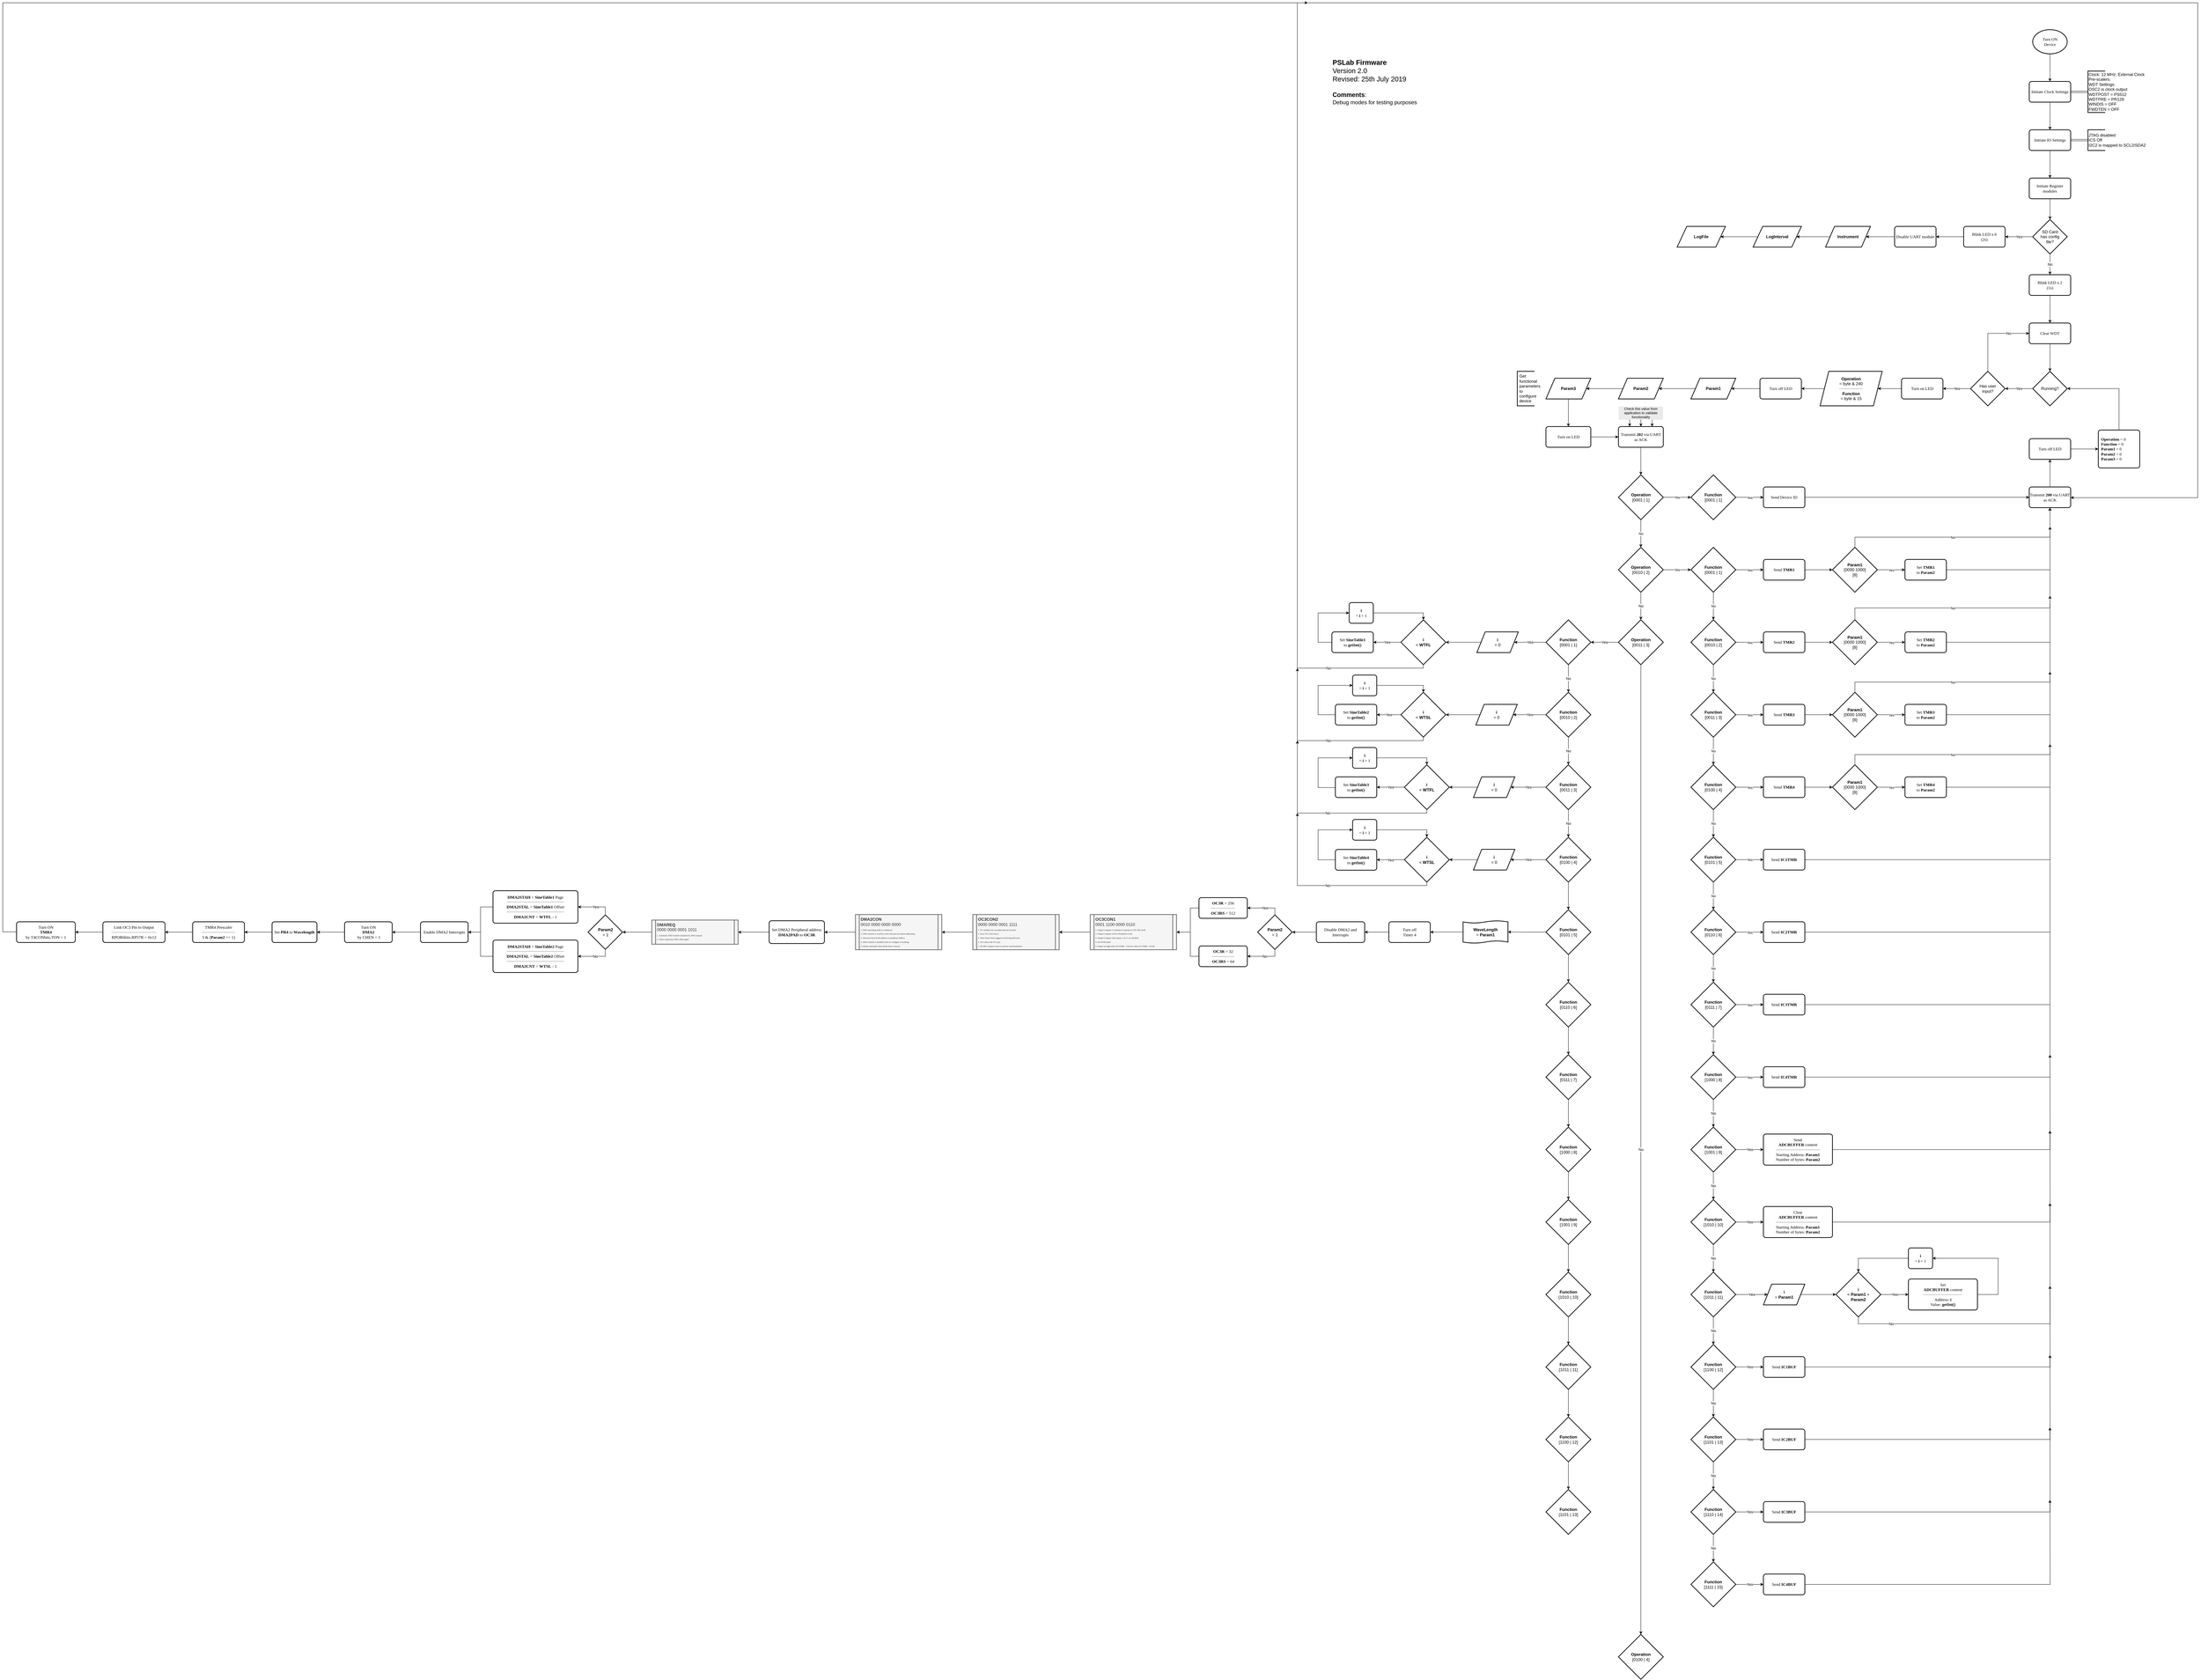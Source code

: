 <mxfile version="11.0.5" type="github"><diagram id="c2qmq4YDT2MLi4zwOtCz" name="Page-1"><mxGraphModel dx="13723" dy="3258" grid="1" gridSize="10" guides="1" tooltips="1" connect="1" arrows="1" fold="1" page="1" pageScale="1" pageWidth="1100" pageHeight="850" background="none" math="0" shadow="0"><root><mxCell id="0"/><mxCell id="1" parent="0"/><mxCell id="GQNavaO0kanRINkiLKe5-1" value="" style="edgeStyle=orthogonalEdgeStyle;rounded=0;orthogonalLoop=1;jettySize=auto;html=1;fontFamily=Tahoma;" edge="1" parent="1" source="GQNavaO0kanRINkiLKe5-2"><mxGeometry relative="1" as="geometry"><mxPoint x="2980" y="3418" as="targetPoint"/></mxGeometry></mxCell><mxCell id="GQNavaO0kanRINkiLKe5-2" value="&lt;div&gt;Turn ON&lt;/div&gt;&lt;div&gt;Device&lt;br&gt;&lt;/div&gt;" style="strokeWidth=2;html=1;shape=mxgraph.flowchart.start_2;whiteSpace=wrap;fontFamily=Tahoma;" vertex="1" parent="1"><mxGeometry x="2930" y="3268" width="100" height="70" as="geometry"/></mxCell><mxCell id="GQNavaO0kanRINkiLKe5-3" value="" style="edgeStyle=orthogonalEdgeStyle;rounded=0;orthogonalLoop=1;jettySize=auto;html=1;fontFamily=Tahoma;" edge="1" parent="1" source="GQNavaO0kanRINkiLKe5-5" target="GQNavaO0kanRINkiLKe5-8"><mxGeometry relative="1" as="geometry"/></mxCell><mxCell id="GQNavaO0kanRINkiLKe5-4" style="edgeStyle=orthogonalEdgeStyle;rounded=0;orthogonalLoop=1;jettySize=auto;html=1;exitX=1;exitY=0.5;exitDx=0;exitDy=0;entryX=0;entryY=0.5;entryDx=0;entryDy=0;entryPerimeter=0;shape=link;" edge="1" parent="1" source="GQNavaO0kanRINkiLKe5-5" target="GQNavaO0kanRINkiLKe5-194"><mxGeometry relative="1" as="geometry"/></mxCell><mxCell id="GQNavaO0kanRINkiLKe5-5" value="Initiate Clock Settings" style="rounded=1;whiteSpace=wrap;html=1;absoluteArcSize=1;arcSize=14;strokeWidth=2;fontFamily=Tahoma;" vertex="1" parent="1"><mxGeometry x="2920" y="3418" width="120" height="60" as="geometry"/></mxCell><mxCell id="GQNavaO0kanRINkiLKe5-6" value="" style="edgeStyle=orthogonalEdgeStyle;rounded=0;orthogonalLoop=1;jettySize=auto;html=1;fontFamily=Tahoma;" edge="1" parent="1" source="GQNavaO0kanRINkiLKe5-8" target="GQNavaO0kanRINkiLKe5-10"><mxGeometry relative="1" as="geometry"/></mxCell><mxCell id="GQNavaO0kanRINkiLKe5-7" style="edgeStyle=orthogonalEdgeStyle;shape=link;rounded=0;orthogonalLoop=1;jettySize=auto;html=1;exitX=1;exitY=0.5;exitDx=0;exitDy=0;entryX=0;entryY=0.5;entryDx=0;entryDy=0;entryPerimeter=0;" edge="1" parent="1" source="GQNavaO0kanRINkiLKe5-8" target="GQNavaO0kanRINkiLKe5-195"><mxGeometry relative="1" as="geometry"/></mxCell><mxCell id="GQNavaO0kanRINkiLKe5-8" value="Initiate IO Settings" style="rounded=1;whiteSpace=wrap;html=1;absoluteArcSize=1;arcSize=14;strokeWidth=2;fontFamily=Tahoma;" vertex="1" parent="1"><mxGeometry x="2920" y="3558" width="120" height="60" as="geometry"/></mxCell><mxCell id="GQNavaO0kanRINkiLKe5-9" value="" style="edgeStyle=orthogonalEdgeStyle;rounded=0;orthogonalLoop=1;jettySize=auto;html=1;entryX=0.5;entryY=0;entryDx=0;entryDy=0;entryPerimeter=0;" edge="1" parent="1" source="GQNavaO0kanRINkiLKe5-10" target="GQNavaO0kanRINkiLKe5-17"><mxGeometry relative="1" as="geometry"><mxPoint x="2980" y="3838" as="targetPoint"/></mxGeometry></mxCell><mxCell id="GQNavaO0kanRINkiLKe5-10" value="Initiate Register modules" style="rounded=1;whiteSpace=wrap;html=1;absoluteArcSize=1;arcSize=14;strokeWidth=2;fontFamily=Tahoma;" vertex="1" parent="1"><mxGeometry x="2920" y="3698" width="120" height="60" as="geometry"/></mxCell><mxCell id="GQNavaO0kanRINkiLKe5-11" value="No" style="edgeStyle=orthogonalEdgeStyle;rounded=0;orthogonalLoop=1;jettySize=auto;html=1;exitX=0.5;exitY=1;exitDx=0;exitDy=0;exitPerimeter=0;" edge="1" parent="1" source="GQNavaO0kanRINkiLKe5-17" target="GQNavaO0kanRINkiLKe5-13"><mxGeometry relative="1" as="geometry"><mxPoint x="2980" y="3898" as="sourcePoint"/></mxGeometry></mxCell><mxCell id="GQNavaO0kanRINkiLKe5-12" value="" style="edgeStyle=orthogonalEdgeStyle;rounded=0;orthogonalLoop=1;jettySize=auto;html=1;" edge="1" parent="1" source="GQNavaO0kanRINkiLKe5-13" target="GQNavaO0kanRINkiLKe5-15"><mxGeometry relative="1" as="geometry"/></mxCell><mxCell id="GQNavaO0kanRINkiLKe5-13" value="&lt;div&gt;Blink LED x 2&lt;/div&gt;&lt;div&gt;(1s)&lt;br&gt;&lt;/div&gt;" style="rounded=1;whiteSpace=wrap;html=1;absoluteArcSize=1;arcSize=14;strokeWidth=2;fontFamily=Tahoma;" vertex="1" parent="1"><mxGeometry x="2920" y="3978" width="120" height="60" as="geometry"/></mxCell><mxCell id="GQNavaO0kanRINkiLKe5-14" value="" style="edgeStyle=orthogonalEdgeStyle;rounded=0;orthogonalLoop=1;jettySize=auto;html=1;" edge="1" parent="1" source="GQNavaO0kanRINkiLKe5-15"><mxGeometry relative="1" as="geometry"><mxPoint x="2980" y="4258" as="targetPoint"/></mxGeometry></mxCell><mxCell id="GQNavaO0kanRINkiLKe5-15" value="Clear WDT" style="rounded=1;whiteSpace=wrap;html=1;absoluteArcSize=1;arcSize=14;strokeWidth=2;fontFamily=Tahoma;" vertex="1" parent="1"><mxGeometry x="2920" y="4118" width="120" height="60" as="geometry"/></mxCell><mxCell id="GQNavaO0kanRINkiLKe5-16" value="Yes" style="edgeStyle=orthogonalEdgeStyle;rounded=0;orthogonalLoop=1;jettySize=auto;html=1;entryX=1;entryY=0.5;entryDx=0;entryDy=0;" edge="1" parent="1" source="GQNavaO0kanRINkiLKe5-17" target="GQNavaO0kanRINkiLKe5-19"><mxGeometry relative="1" as="geometry"><mxPoint x="2850" y="3868" as="targetPoint"/></mxGeometry></mxCell><mxCell id="GQNavaO0kanRINkiLKe5-17" value="&lt;div&gt;SD Card&lt;/div&gt;&lt;div&gt;has config&lt;/div&gt;&lt;div&gt;file?&lt;br&gt;&lt;/div&gt;" style="strokeWidth=2;html=1;shape=mxgraph.flowchart.decision;whiteSpace=wrap;" vertex="1" parent="1"><mxGeometry x="2930" y="3818" width="100" height="100" as="geometry"/></mxCell><mxCell id="GQNavaO0kanRINkiLKe5-18" value="" style="edgeStyle=orthogonalEdgeStyle;rounded=0;orthogonalLoop=1;jettySize=auto;html=1;" edge="1" parent="1" source="GQNavaO0kanRINkiLKe5-19" target="GQNavaO0kanRINkiLKe5-21"><mxGeometry relative="1" as="geometry"/></mxCell><mxCell id="GQNavaO0kanRINkiLKe5-19" value="&lt;div&gt;Blink LED x 6&lt;/div&gt;&lt;div&gt;(2s)&lt;br&gt;&lt;/div&gt;" style="rounded=1;whiteSpace=wrap;html=1;absoluteArcSize=1;arcSize=14;strokeWidth=2;fontFamily=Tahoma;" vertex="1" parent="1"><mxGeometry x="2730" y="3838" width="120" height="60" as="geometry"/></mxCell><mxCell id="GQNavaO0kanRINkiLKe5-20" value="" style="edgeStyle=orthogonalEdgeStyle;rounded=0;orthogonalLoop=1;jettySize=auto;html=1;entryX=1;entryY=0.5;entryDx=0;entryDy=0;" edge="1" parent="1" source="GQNavaO0kanRINkiLKe5-21" target="GQNavaO0kanRINkiLKe5-23"><mxGeometry relative="1" as="geometry"><mxPoint x="2450" y="3868" as="targetPoint"/></mxGeometry></mxCell><mxCell id="GQNavaO0kanRINkiLKe5-21" value="Disable UART module" style="rounded=1;whiteSpace=wrap;html=1;absoluteArcSize=1;arcSize=14;strokeWidth=2;fontFamily=Tahoma;" vertex="1" parent="1"><mxGeometry x="2530" y="3838" width="120" height="60" as="geometry"/></mxCell><mxCell id="GQNavaO0kanRINkiLKe5-22" value="" style="edgeStyle=orthogonalEdgeStyle;rounded=0;orthogonalLoop=1;jettySize=auto;html=1;" edge="1" parent="1" source="GQNavaO0kanRINkiLKe5-23" target="GQNavaO0kanRINkiLKe5-25"><mxGeometry relative="1" as="geometry"/></mxCell><mxCell id="GQNavaO0kanRINkiLKe5-23" value="&lt;b&gt;Instrument&lt;/b&gt;" style="shape=parallelogram;perimeter=parallelogramPerimeter;whiteSpace=wrap;html=1;strokeWidth=2;" vertex="1" parent="1"><mxGeometry x="2330" y="3838" width="130" height="60" as="geometry"/></mxCell><mxCell id="GQNavaO0kanRINkiLKe5-24" value="" style="edgeStyle=orthogonalEdgeStyle;rounded=0;orthogonalLoop=1;jettySize=auto;html=1;" edge="1" parent="1" source="GQNavaO0kanRINkiLKe5-25" target="GQNavaO0kanRINkiLKe5-26"><mxGeometry relative="1" as="geometry"/></mxCell><mxCell id="GQNavaO0kanRINkiLKe5-25" value="&lt;b&gt;LogInterval&lt;/b&gt;" style="shape=parallelogram;perimeter=parallelogramPerimeter;whiteSpace=wrap;html=1;strokeWidth=2;" vertex="1" parent="1"><mxGeometry x="2120" y="3838" width="140" height="60" as="geometry"/></mxCell><mxCell id="GQNavaO0kanRINkiLKe5-26" value="&lt;b&gt;LogFile&lt;/b&gt;" style="shape=parallelogram;perimeter=parallelogramPerimeter;whiteSpace=wrap;html=1;strokeWidth=2;" vertex="1" parent="1"><mxGeometry x="1900" y="3838" width="140" height="60" as="geometry"/></mxCell><mxCell id="GQNavaO0kanRINkiLKe5-27" value="&lt;div&gt;Yes&lt;/div&gt;" style="edgeStyle=orthogonalEdgeStyle;rounded=0;orthogonalLoop=1;jettySize=auto;html=1;" edge="1" parent="1" source="GQNavaO0kanRINkiLKe5-28" target="GQNavaO0kanRINkiLKe5-31"><mxGeometry relative="1" as="geometry"/></mxCell><mxCell id="GQNavaO0kanRINkiLKe5-28" value="Running?" style="strokeWidth=2;html=1;shape=mxgraph.flowchart.decision;whiteSpace=wrap;" vertex="1" parent="1"><mxGeometry x="2930" y="4258" width="100" height="100" as="geometry"/></mxCell><mxCell id="GQNavaO0kanRINkiLKe5-29" value="No" style="edgeStyle=orthogonalEdgeStyle;rounded=0;orthogonalLoop=1;jettySize=auto;html=1;exitX=0.5;exitY=0;exitDx=0;exitDy=0;exitPerimeter=0;entryX=0;entryY=0.5;entryDx=0;entryDy=0;" edge="1" parent="1" source="GQNavaO0kanRINkiLKe5-31" target="GQNavaO0kanRINkiLKe5-15"><mxGeometry x="0.477" relative="1" as="geometry"><mxPoint x="2980" y="4218" as="targetPoint"/><Array as="points"><mxPoint x="2800" y="4148"/></Array><mxPoint as="offset"/></mxGeometry></mxCell><mxCell id="GQNavaO0kanRINkiLKe5-30" value="Yes" style="edgeStyle=orthogonalEdgeStyle;rounded=0;orthogonalLoop=1;jettySize=auto;html=1;" edge="1" parent="1" source="GQNavaO0kanRINkiLKe5-31"><mxGeometry relative="1" as="geometry"><mxPoint x="2670" y="4308" as="targetPoint"/></mxGeometry></mxCell><mxCell id="GQNavaO0kanRINkiLKe5-31" value="&lt;div&gt;Has user&lt;/div&gt;&lt;div&gt;input?&lt;br&gt;&lt;/div&gt;" style="strokeWidth=2;html=1;shape=mxgraph.flowchart.decision;whiteSpace=wrap;" vertex="1" parent="1"><mxGeometry x="2750" y="4258" width="100" height="100" as="geometry"/></mxCell><mxCell id="GQNavaO0kanRINkiLKe5-32" style="edgeStyle=orthogonalEdgeStyle;rounded=0;orthogonalLoop=1;jettySize=auto;html=1;exitX=0;exitY=0.5;exitDx=0;exitDy=0;entryX=1;entryY=0.5;entryDx=0;entryDy=0;" edge="1" parent="1" source="GQNavaO0kanRINkiLKe5-33" target="GQNavaO0kanRINkiLKe5-35"><mxGeometry relative="1" as="geometry"/></mxCell><mxCell id="GQNavaO0kanRINkiLKe5-33" value="Turn on LED" style="rounded=1;whiteSpace=wrap;html=1;absoluteArcSize=1;arcSize=14;strokeWidth=2;fontFamily=Tahoma;" vertex="1" parent="1"><mxGeometry x="2550" y="4278" width="120" height="60" as="geometry"/></mxCell><mxCell id="GQNavaO0kanRINkiLKe5-34" style="edgeStyle=orthogonalEdgeStyle;rounded=0;orthogonalLoop=1;jettySize=auto;html=1;exitX=0;exitY=0.5;exitDx=0;exitDy=0;entryX=1;entryY=0.5;entryDx=0;entryDy=0;" edge="1" parent="1" source="GQNavaO0kanRINkiLKe5-35" target="GQNavaO0kanRINkiLKe5-37"><mxGeometry relative="1" as="geometry"/></mxCell><mxCell id="GQNavaO0kanRINkiLKe5-35" value="&lt;div&gt;&lt;b&gt;Operation&lt;/b&gt; &lt;br&gt;&lt;/div&gt;&lt;div&gt;= byte &amp;amp; 240&lt;br&gt;&lt;hr&gt;&lt;/div&gt;&lt;div&gt;&lt;b&gt;Function&lt;/b&gt; &lt;br&gt;&lt;/div&gt;&lt;div&gt;= byte &amp;amp; 15&lt;br&gt;&lt;/div&gt;" style="shape=parallelogram;perimeter=parallelogramPerimeter;whiteSpace=wrap;html=1;strokeWidth=2;size=0.141;" vertex="1" parent="1"><mxGeometry x="2314" y="4258" width="180" height="100" as="geometry"/></mxCell><mxCell id="GQNavaO0kanRINkiLKe5-36" style="edgeStyle=orthogonalEdgeStyle;rounded=0;orthogonalLoop=1;jettySize=auto;html=1;exitX=0;exitY=0.5;exitDx=0;exitDy=0;entryX=1;entryY=0.5;entryDx=0;entryDy=0;" edge="1" parent="1" source="GQNavaO0kanRINkiLKe5-37" target="GQNavaO0kanRINkiLKe5-39"><mxGeometry relative="1" as="geometry"/></mxCell><mxCell id="GQNavaO0kanRINkiLKe5-37" value="Turn off LED" style="rounded=1;whiteSpace=wrap;html=1;absoluteArcSize=1;arcSize=14;strokeWidth=2;fontFamily=Tahoma;" vertex="1" parent="1"><mxGeometry x="2140" y="4278" width="120" height="60" as="geometry"/></mxCell><mxCell id="GQNavaO0kanRINkiLKe5-38" value="" style="edgeStyle=orthogonalEdgeStyle;rounded=0;orthogonalLoop=1;jettySize=auto;html=1;" edge="1" parent="1" source="GQNavaO0kanRINkiLKe5-39" target="GQNavaO0kanRINkiLKe5-41"><mxGeometry relative="1" as="geometry"/></mxCell><mxCell id="GQNavaO0kanRINkiLKe5-39" value="&lt;b&gt;Param1&lt;/b&gt;" style="shape=parallelogram;perimeter=parallelogramPerimeter;whiteSpace=wrap;html=1;strokeWidth=2;" vertex="1" parent="1"><mxGeometry x="1940" y="4278" width="130" height="60" as="geometry"/></mxCell><mxCell id="GQNavaO0kanRINkiLKe5-40" value="" style="edgeStyle=orthogonalEdgeStyle;rounded=0;orthogonalLoop=1;jettySize=auto;html=1;" edge="1" parent="1" source="GQNavaO0kanRINkiLKe5-41" target="GQNavaO0kanRINkiLKe5-43"><mxGeometry relative="1" as="geometry"/></mxCell><mxCell id="GQNavaO0kanRINkiLKe5-41" value="&lt;b&gt;Param2&lt;/b&gt;" style="shape=parallelogram;perimeter=parallelogramPerimeter;whiteSpace=wrap;html=1;strokeWidth=2;" vertex="1" parent="1"><mxGeometry x="1730" y="4278" width="130" height="60" as="geometry"/></mxCell><mxCell id="GQNavaO0kanRINkiLKe5-42" value="" style="edgeStyle=orthogonalEdgeStyle;rounded=0;orthogonalLoop=1;jettySize=auto;html=1;" edge="1" parent="1" source="GQNavaO0kanRINkiLKe5-43" target="GQNavaO0kanRINkiLKe5-45"><mxGeometry relative="1" as="geometry"/></mxCell><mxCell id="GQNavaO0kanRINkiLKe5-43" value="&lt;b&gt;Param3&lt;/b&gt;" style="shape=parallelogram;perimeter=parallelogramPerimeter;whiteSpace=wrap;html=1;strokeWidth=2;" vertex="1" parent="1"><mxGeometry x="1520" y="4278" width="130" height="60" as="geometry"/></mxCell><mxCell id="GQNavaO0kanRINkiLKe5-44" value="" style="edgeStyle=orthogonalEdgeStyle;rounded=0;orthogonalLoop=1;jettySize=auto;html=1;" edge="1" parent="1" source="GQNavaO0kanRINkiLKe5-45" target="GQNavaO0kanRINkiLKe5-47"><mxGeometry relative="1" as="geometry"/></mxCell><mxCell id="GQNavaO0kanRINkiLKe5-45" value="Turn on LED" style="rounded=1;whiteSpace=wrap;html=1;absoluteArcSize=1;arcSize=14;strokeWidth=2;fontFamily=Tahoma;" vertex="1" parent="1"><mxGeometry x="1520" y="4418" width="130" height="60" as="geometry"/></mxCell><mxCell id="GQNavaO0kanRINkiLKe5-46" value="" style="edgeStyle=orthogonalEdgeStyle;rounded=0;orthogonalLoop=1;jettySize=auto;html=1;fontSize=10;fontColor=#000000;" edge="1" parent="1" source="GQNavaO0kanRINkiLKe5-47" target="GQNavaO0kanRINkiLKe5-50"><mxGeometry relative="1" as="geometry"/></mxCell><mxCell id="GQNavaO0kanRINkiLKe5-47" value="Transmit &lt;b&gt;202&lt;/b&gt; via UART as ACK" style="rounded=1;whiteSpace=wrap;html=1;absoluteArcSize=1;arcSize=14;strokeWidth=2;fontFamily=Tahoma;" vertex="1" parent="1"><mxGeometry x="1730" y="4418" width="130" height="60" as="geometry"/></mxCell><mxCell id="GQNavaO0kanRINkiLKe5-48" value="Yes" style="edgeStyle=orthogonalEdgeStyle;rounded=0;orthogonalLoop=1;jettySize=auto;html=1;fontSize=10;fontColor=#000000;" edge="1" parent="1" source="GQNavaO0kanRINkiLKe5-50" target="GQNavaO0kanRINkiLKe5-133"><mxGeometry relative="1" as="geometry"/></mxCell><mxCell id="GQNavaO0kanRINkiLKe5-49" value="No" style="edgeStyle=orthogonalEdgeStyle;rounded=0;orthogonalLoop=1;jettySize=auto;html=1;fontSize=10;fontColor=#000000;" edge="1" parent="1" source="GQNavaO0kanRINkiLKe5-50" target="GQNavaO0kanRINkiLKe5-53"><mxGeometry relative="1" as="geometry"/></mxCell><mxCell id="GQNavaO0kanRINkiLKe5-50" value="&lt;div&gt;&lt;b&gt;Operation&lt;/b&gt; &lt;/div&gt;&lt;div&gt;[0001 | 1]&lt;br&gt;&lt;/div&gt;" style="strokeWidth=2;html=1;shape=mxgraph.flowchart.decision;whiteSpace=wrap;" vertex="1" parent="1"><mxGeometry x="1730" y="4558" width="130" height="130" as="geometry"/></mxCell><mxCell id="GQNavaO0kanRINkiLKe5-51" value="Yes" style="edgeStyle=orthogonalEdgeStyle;rounded=0;orthogonalLoop=1;jettySize=auto;html=1;fontSize=10;fontColor=#000000;" edge="1" parent="1" source="GQNavaO0kanRINkiLKe5-53" target="GQNavaO0kanRINkiLKe5-90"><mxGeometry relative="1" as="geometry"/></mxCell><mxCell id="GQNavaO0kanRINkiLKe5-52" value="No" style="edgeStyle=orthogonalEdgeStyle;rounded=0;orthogonalLoop=1;jettySize=auto;html=1;" edge="1" parent="1" source="GQNavaO0kanRINkiLKe5-53" target="GQNavaO0kanRINkiLKe5-56"><mxGeometry relative="1" as="geometry"/></mxCell><mxCell id="GQNavaO0kanRINkiLKe5-53" value="&lt;div&gt;&lt;b&gt;Operation&lt;/b&gt; &lt;/div&gt;&lt;div&gt;[0010 | 2]&lt;br&gt;&lt;/div&gt;" style="strokeWidth=2;html=1;shape=mxgraph.flowchart.decision;whiteSpace=wrap;" vertex="1" parent="1"><mxGeometry x="1730" y="4768" width="130" height="130" as="geometry"/></mxCell><mxCell id="GQNavaO0kanRINkiLKe5-54" value="Yes" style="edgeStyle=orthogonalEdgeStyle;rounded=0;orthogonalLoop=1;jettySize=auto;html=1;" edge="1" parent="1" source="GQNavaO0kanRINkiLKe5-56" target="GQNavaO0kanRINkiLKe5-60"><mxGeometry relative="1" as="geometry"/></mxCell><mxCell id="GQNavaO0kanRINkiLKe5-55" value="No" style="edgeStyle=orthogonalEdgeStyle;rounded=0;orthogonalLoop=1;jettySize=auto;html=1;" edge="1" parent="1" source="GQNavaO0kanRINkiLKe5-56" target="GQNavaO0kanRINkiLKe5-57"><mxGeometry relative="1" as="geometry"/></mxCell><mxCell id="GQNavaO0kanRINkiLKe5-56" value="&lt;div&gt;&lt;b&gt;Operation&lt;/b&gt; &lt;/div&gt;&lt;div&gt;[0011 | 3]&lt;br&gt;&lt;/div&gt;" style="strokeWidth=2;html=1;shape=mxgraph.flowchart.decision;whiteSpace=wrap;" vertex="1" parent="1"><mxGeometry x="1730" y="4978" width="130" height="130" as="geometry"/></mxCell><mxCell id="GQNavaO0kanRINkiLKe5-57" value="&lt;div&gt;&lt;b&gt;Operation&lt;/b&gt; &lt;/div&gt;&lt;div&gt;[0100 | 4]&lt;br&gt;&lt;/div&gt;" style="strokeWidth=2;html=1;shape=mxgraph.flowchart.decision;whiteSpace=wrap;" vertex="1" parent="1"><mxGeometry x="1730" y="7918" width="130" height="130" as="geometry"/></mxCell><mxCell id="GQNavaO0kanRINkiLKe5-58" value="No" style="edgeStyle=orthogonalEdgeStyle;rounded=0;orthogonalLoop=1;jettySize=auto;html=1;" edge="1" parent="1" source="GQNavaO0kanRINkiLKe5-60" target="GQNavaO0kanRINkiLKe5-63"><mxGeometry relative="1" as="geometry"/></mxCell><mxCell id="GQNavaO0kanRINkiLKe5-59" value="Yes" style="edgeStyle=orthogonalEdgeStyle;rounded=0;orthogonalLoop=1;jettySize=auto;html=1;entryX=1;entryY=0.5;entryDx=0;entryDy=0;" edge="1" parent="1" source="GQNavaO0kanRINkiLKe5-60" target="GQNavaO0kanRINkiLKe5-208"><mxGeometry relative="1" as="geometry"><mxPoint x="1440" y="5043" as="targetPoint"/></mxGeometry></mxCell><mxCell id="GQNavaO0kanRINkiLKe5-60" value="&lt;div&gt;&lt;b&gt;Function&lt;/b&gt; &lt;/div&gt;&lt;div&gt;[0001 | 1]&lt;br&gt;&lt;/div&gt;" style="strokeWidth=2;html=1;shape=mxgraph.flowchart.decision;whiteSpace=wrap;" vertex="1" parent="1"><mxGeometry x="1520" y="4978" width="130" height="130" as="geometry"/></mxCell><mxCell id="GQNavaO0kanRINkiLKe5-61" value="Yes" style="edgeStyle=orthogonalEdgeStyle;rounded=0;orthogonalLoop=1;jettySize=auto;html=1;exitX=0;exitY=0.5;exitDx=0;exitDy=0;exitPerimeter=0;entryX=1;entryY=0.5;entryDx=0;entryDy=0;" edge="1" parent="1" source="GQNavaO0kanRINkiLKe5-63" target="GQNavaO0kanRINkiLKe5-217"><mxGeometry relative="1" as="geometry"/></mxCell><mxCell id="GQNavaO0kanRINkiLKe5-62" value="No" style="edgeStyle=orthogonalEdgeStyle;rounded=0;orthogonalLoop=1;jettySize=auto;html=1;" edge="1" parent="1" source="GQNavaO0kanRINkiLKe5-63" target="GQNavaO0kanRINkiLKe5-66"><mxGeometry relative="1" as="geometry"/></mxCell><mxCell id="GQNavaO0kanRINkiLKe5-63" value="&lt;div&gt;&lt;b&gt;Function&lt;/b&gt; &lt;/div&gt;&lt;div&gt;[0010 | 2]&lt;br&gt;&lt;/div&gt;" style="strokeWidth=2;html=1;shape=mxgraph.flowchart.decision;whiteSpace=wrap;" vertex="1" parent="1"><mxGeometry x="1520" y="5188" width="130" height="130" as="geometry"/></mxCell><mxCell id="GQNavaO0kanRINkiLKe5-64" value="No" style="edgeStyle=orthogonalEdgeStyle;rounded=0;orthogonalLoop=1;jettySize=auto;html=1;" edge="1" parent="1" source="GQNavaO0kanRINkiLKe5-66" target="GQNavaO0kanRINkiLKe5-69"><mxGeometry relative="1" as="geometry"/></mxCell><mxCell id="GQNavaO0kanRINkiLKe5-65" value="Yes" style="edgeStyle=orthogonalEdgeStyle;rounded=0;orthogonalLoop=1;jettySize=auto;html=1;entryX=1;entryY=0.5;entryDx=0;entryDy=0;" edge="1" parent="1" source="GQNavaO0kanRINkiLKe5-66" target="GQNavaO0kanRINkiLKe5-226"><mxGeometry relative="1" as="geometry"><mxPoint x="1440" y="5463" as="targetPoint"/></mxGeometry></mxCell><mxCell id="GQNavaO0kanRINkiLKe5-66" value="&lt;div&gt;&lt;b&gt;Function&lt;/b&gt; &lt;/div&gt;&lt;div&gt;[0011 | 3]&lt;br&gt;&lt;/div&gt;" style="strokeWidth=2;html=1;shape=mxgraph.flowchart.decision;whiteSpace=wrap;" vertex="1" parent="1"><mxGeometry x="1520" y="5398" width="130" height="130" as="geometry"/></mxCell><mxCell id="GQNavaO0kanRINkiLKe5-67" value="Yes" style="edgeStyle=orthogonalEdgeStyle;rounded=0;orthogonalLoop=1;jettySize=auto;html=1;entryX=1;entryY=0.5;entryDx=0;entryDy=0;" edge="1" parent="1" source="GQNavaO0kanRINkiLKe5-69" target="GQNavaO0kanRINkiLKe5-228"><mxGeometry relative="1" as="geometry"><mxPoint x="1440" y="5673" as="targetPoint"/></mxGeometry></mxCell><mxCell id="GQNavaO0kanRINkiLKe5-68" value="" style="edgeStyle=orthogonalEdgeStyle;rounded=0;orthogonalLoop=1;jettySize=auto;html=1;" edge="1" parent="1" source="GQNavaO0kanRINkiLKe5-69" target="GQNavaO0kanRINkiLKe5-72"><mxGeometry relative="1" as="geometry"/></mxCell><mxCell id="GQNavaO0kanRINkiLKe5-69" value="&lt;div&gt;&lt;b&gt;Function&lt;/b&gt; &lt;/div&gt;&lt;div&gt;[0100 | 4]&lt;br&gt;&lt;/div&gt;" style="strokeWidth=2;html=1;shape=mxgraph.flowchart.decision;whiteSpace=wrap;" vertex="1" parent="1"><mxGeometry x="1520" y="5608" width="130" height="130" as="geometry"/></mxCell><mxCell id="GQNavaO0kanRINkiLKe5-70" value="" style="edgeStyle=orthogonalEdgeStyle;rounded=0;orthogonalLoop=1;jettySize=auto;html=1;" edge="1" parent="1" source="GQNavaO0kanRINkiLKe5-72" target="GQNavaO0kanRINkiLKe5-74"><mxGeometry relative="1" as="geometry"/></mxCell><mxCell id="GQNavaO0kanRINkiLKe5-71" style="edgeStyle=orthogonalEdgeStyle;rounded=0;orthogonalLoop=1;jettySize=auto;html=1;exitX=0;exitY=0.5;exitDx=0;exitDy=0;exitPerimeter=0;entryX=1;entryY=0.5;entryDx=0;entryDy=0;entryPerimeter=0;" edge="1" parent="1" source="GQNavaO0kanRINkiLKe5-72" target="GQNavaO0kanRINkiLKe5-297"><mxGeometry relative="1" as="geometry"><mxPoint x="1406.833" y="5882.667" as="targetPoint"/></mxGeometry></mxCell><mxCell id="GQNavaO0kanRINkiLKe5-72" value="&lt;div&gt;&lt;b&gt;Function&lt;/b&gt; &lt;/div&gt;&lt;div&gt;[0101 | 5]&lt;br&gt;&lt;/div&gt;" style="strokeWidth=2;html=1;shape=mxgraph.flowchart.decision;whiteSpace=wrap;" vertex="1" parent="1"><mxGeometry x="1520" y="5818" width="130" height="130" as="geometry"/></mxCell><mxCell id="GQNavaO0kanRINkiLKe5-73" value="" style="edgeStyle=orthogonalEdgeStyle;rounded=0;orthogonalLoop=1;jettySize=auto;html=1;" edge="1" parent="1" source="GQNavaO0kanRINkiLKe5-74" target="GQNavaO0kanRINkiLKe5-76"><mxGeometry relative="1" as="geometry"/></mxCell><mxCell id="GQNavaO0kanRINkiLKe5-74" value="&lt;div&gt;&lt;b&gt;Function&lt;/b&gt; &lt;/div&gt;&lt;div&gt;[0110 | 6]&lt;br&gt;&lt;/div&gt;" style="strokeWidth=2;html=1;shape=mxgraph.flowchart.decision;whiteSpace=wrap;" vertex="1" parent="1"><mxGeometry x="1520" y="6028" width="130" height="130" as="geometry"/></mxCell><mxCell id="GQNavaO0kanRINkiLKe5-75" value="" style="edgeStyle=orthogonalEdgeStyle;rounded=0;orthogonalLoop=1;jettySize=auto;html=1;" edge="1" parent="1" source="GQNavaO0kanRINkiLKe5-76" target="GQNavaO0kanRINkiLKe5-78"><mxGeometry relative="1" as="geometry"/></mxCell><mxCell id="GQNavaO0kanRINkiLKe5-76" value="&lt;div&gt;&lt;b&gt;Function&lt;/b&gt; &lt;/div&gt;&lt;div&gt;[0111 | 7]&lt;br&gt;&lt;/div&gt;" style="strokeWidth=2;html=1;shape=mxgraph.flowchart.decision;whiteSpace=wrap;" vertex="1" parent="1"><mxGeometry x="1520" y="6238" width="130" height="130" as="geometry"/></mxCell><mxCell id="GQNavaO0kanRINkiLKe5-77" value="" style="edgeStyle=orthogonalEdgeStyle;rounded=0;orthogonalLoop=1;jettySize=auto;html=1;" edge="1" parent="1" source="GQNavaO0kanRINkiLKe5-78" target="GQNavaO0kanRINkiLKe5-80"><mxGeometry relative="1" as="geometry"/></mxCell><mxCell id="GQNavaO0kanRINkiLKe5-78" value="&lt;div&gt;&lt;b&gt;Function&lt;/b&gt; &lt;/div&gt;&lt;div&gt;[1000 | 8]&lt;br&gt;&lt;/div&gt;" style="strokeWidth=2;html=1;shape=mxgraph.flowchart.decision;whiteSpace=wrap;" vertex="1" parent="1"><mxGeometry x="1520" y="6448" width="130" height="130" as="geometry"/></mxCell><mxCell id="GQNavaO0kanRINkiLKe5-79" value="" style="edgeStyle=orthogonalEdgeStyle;rounded=0;orthogonalLoop=1;jettySize=auto;html=1;" edge="1" parent="1" source="GQNavaO0kanRINkiLKe5-80" target="GQNavaO0kanRINkiLKe5-82"><mxGeometry relative="1" as="geometry"/></mxCell><mxCell id="GQNavaO0kanRINkiLKe5-80" value="&lt;div&gt;&lt;b&gt;Function&lt;/b&gt; &lt;/div&gt;&lt;div&gt;[1001 | 9]&lt;br&gt;&lt;/div&gt;" style="strokeWidth=2;html=1;shape=mxgraph.flowchart.decision;whiteSpace=wrap;" vertex="1" parent="1"><mxGeometry x="1520" y="6658" width="130" height="130" as="geometry"/></mxCell><mxCell id="GQNavaO0kanRINkiLKe5-81" value="" style="edgeStyle=orthogonalEdgeStyle;rounded=0;orthogonalLoop=1;jettySize=auto;html=1;" edge="1" parent="1" source="GQNavaO0kanRINkiLKe5-82" target="GQNavaO0kanRINkiLKe5-84"><mxGeometry relative="1" as="geometry"/></mxCell><mxCell id="GQNavaO0kanRINkiLKe5-82" value="&lt;div&gt;&lt;b&gt;Function&lt;/b&gt; &lt;/div&gt;&lt;div&gt;[1010 | 10]&lt;br&gt;&lt;/div&gt;" style="strokeWidth=2;html=1;shape=mxgraph.flowchart.decision;whiteSpace=wrap;" vertex="1" parent="1"><mxGeometry x="1520" y="6868" width="130" height="130" as="geometry"/></mxCell><mxCell id="GQNavaO0kanRINkiLKe5-83" value="" style="edgeStyle=orthogonalEdgeStyle;rounded=0;orthogonalLoop=1;jettySize=auto;html=1;" edge="1" parent="1" source="GQNavaO0kanRINkiLKe5-84" target="GQNavaO0kanRINkiLKe5-86"><mxGeometry relative="1" as="geometry"/></mxCell><mxCell id="GQNavaO0kanRINkiLKe5-84" value="&lt;div&gt;&lt;b&gt;Function&lt;/b&gt; &lt;/div&gt;&lt;div&gt;[1011 | 11]&lt;br&gt;&lt;/div&gt;" style="strokeWidth=2;html=1;shape=mxgraph.flowchart.decision;whiteSpace=wrap;" vertex="1" parent="1"><mxGeometry x="1520" y="7078" width="130" height="130" as="geometry"/></mxCell><mxCell id="GQNavaO0kanRINkiLKe5-85" value="" style="edgeStyle=orthogonalEdgeStyle;rounded=0;orthogonalLoop=1;jettySize=auto;html=1;" edge="1" parent="1" source="GQNavaO0kanRINkiLKe5-86" target="GQNavaO0kanRINkiLKe5-87"><mxGeometry relative="1" as="geometry"/></mxCell><mxCell id="GQNavaO0kanRINkiLKe5-86" value="&lt;div&gt;&lt;b&gt;Function&lt;/b&gt; &lt;/div&gt;&lt;div&gt;[1100 | 12]&lt;br&gt;&lt;/div&gt;" style="strokeWidth=2;html=1;shape=mxgraph.flowchart.decision;whiteSpace=wrap;" vertex="1" parent="1"><mxGeometry x="1520" y="7288" width="130" height="130" as="geometry"/></mxCell><mxCell id="GQNavaO0kanRINkiLKe5-87" value="&lt;div&gt;&lt;b&gt;Function&lt;/b&gt; &lt;/div&gt;&lt;div&gt;[1101 | 13]&lt;br&gt;&lt;/div&gt;" style="strokeWidth=2;html=1;shape=mxgraph.flowchart.decision;whiteSpace=wrap;" vertex="1" parent="1"><mxGeometry x="1520" y="7498" width="130" height="130" as="geometry"/></mxCell><mxCell id="GQNavaO0kanRINkiLKe5-88" value="No" style="edgeStyle=orthogonalEdgeStyle;rounded=0;orthogonalLoop=1;jettySize=auto;html=1;fontSize=10;fontColor=#000000;" edge="1" parent="1" source="GQNavaO0kanRINkiLKe5-90" target="GQNavaO0kanRINkiLKe5-93"><mxGeometry relative="1" as="geometry"/></mxCell><mxCell id="GQNavaO0kanRINkiLKe5-89" value="Yes" style="edgeStyle=orthogonalEdgeStyle;rounded=0;orthogonalLoop=1;jettySize=auto;html=1;fontSize=10;fontColor=#000000;" edge="1" parent="1" source="GQNavaO0kanRINkiLKe5-90"><mxGeometry relative="1" as="geometry"><mxPoint x="2150" y="4833" as="targetPoint"/></mxGeometry></mxCell><mxCell id="GQNavaO0kanRINkiLKe5-90" value="&lt;div&gt;&lt;b&gt;Function&lt;/b&gt; &lt;/div&gt;&lt;div&gt;[0001 | 1]&lt;br&gt;&lt;/div&gt;" style="strokeWidth=2;html=1;shape=mxgraph.flowchart.decision;whiteSpace=wrap;" vertex="1" parent="1"><mxGeometry x="1940" y="4768" width="130" height="130" as="geometry"/></mxCell><mxCell id="GQNavaO0kanRINkiLKe5-91" value="No" style="edgeStyle=orthogonalEdgeStyle;rounded=0;orthogonalLoop=1;jettySize=auto;html=1;fontSize=10;fontColor=#000000;" edge="1" parent="1" source="GQNavaO0kanRINkiLKe5-93" target="GQNavaO0kanRINkiLKe5-96"><mxGeometry relative="1" as="geometry"/></mxCell><mxCell id="GQNavaO0kanRINkiLKe5-92" value="Yes" style="edgeStyle=orthogonalEdgeStyle;rounded=0;orthogonalLoop=1;jettySize=auto;html=1;fontSize=10;fontColor=#000000;" edge="1" parent="1" source="GQNavaO0kanRINkiLKe5-93"><mxGeometry relative="1" as="geometry"><mxPoint x="2150" y="5043" as="targetPoint"/></mxGeometry></mxCell><mxCell id="GQNavaO0kanRINkiLKe5-93" value="&lt;div&gt;&lt;b&gt;Function&lt;/b&gt; &lt;/div&gt;&lt;div&gt;[0010 | 2]&lt;br&gt;&lt;/div&gt;" style="strokeWidth=2;html=1;shape=mxgraph.flowchart.decision;whiteSpace=wrap;" vertex="1" parent="1"><mxGeometry x="1940" y="4978" width="130" height="130" as="geometry"/></mxCell><mxCell id="GQNavaO0kanRINkiLKe5-94" value="No" style="edgeStyle=orthogonalEdgeStyle;rounded=0;orthogonalLoop=1;jettySize=auto;html=1;fontSize=10;fontColor=#000000;" edge="1" parent="1" source="GQNavaO0kanRINkiLKe5-96" target="GQNavaO0kanRINkiLKe5-99"><mxGeometry relative="1" as="geometry"/></mxCell><mxCell id="GQNavaO0kanRINkiLKe5-95" value="Yes" style="edgeStyle=orthogonalEdgeStyle;rounded=0;orthogonalLoop=1;jettySize=auto;html=1;fontSize=10;fontColor=#000000;" edge="1" parent="1" source="GQNavaO0kanRINkiLKe5-96"><mxGeometry relative="1" as="geometry"><mxPoint x="2150" y="5253" as="targetPoint"/></mxGeometry></mxCell><mxCell id="GQNavaO0kanRINkiLKe5-96" value="&lt;div&gt;&lt;b&gt;Function&lt;/b&gt; &lt;/div&gt;&lt;div&gt;[0011 | 3]&lt;br&gt;&lt;/div&gt;" style="strokeWidth=2;html=1;shape=mxgraph.flowchart.decision;whiteSpace=wrap;" vertex="1" parent="1"><mxGeometry x="1940" y="5188" width="130" height="130" as="geometry"/></mxCell><mxCell id="GQNavaO0kanRINkiLKe5-97" value="Yes" style="edgeStyle=orthogonalEdgeStyle;rounded=0;orthogonalLoop=1;jettySize=auto;html=1;fontSize=10;fontColor=#000000;" edge="1" parent="1" source="GQNavaO0kanRINkiLKe5-99"><mxGeometry relative="1" as="geometry"><mxPoint x="2150" y="5463" as="targetPoint"/></mxGeometry></mxCell><mxCell id="GQNavaO0kanRINkiLKe5-98" value="No" style="edgeStyle=orthogonalEdgeStyle;rounded=0;orthogonalLoop=1;jettySize=auto;html=1;fontSize=10;fontColor=#000000;" edge="1" parent="1" source="GQNavaO0kanRINkiLKe5-99" target="GQNavaO0kanRINkiLKe5-102"><mxGeometry relative="1" as="geometry"/></mxCell><mxCell id="GQNavaO0kanRINkiLKe5-99" value="&lt;div&gt;&lt;b&gt;Function&lt;/b&gt; &lt;/div&gt;&lt;div&gt;[0100 | 4]&lt;br&gt;&lt;/div&gt;" style="strokeWidth=2;html=1;shape=mxgraph.flowchart.decision;whiteSpace=wrap;" vertex="1" parent="1"><mxGeometry x="1940" y="5398" width="130" height="130" as="geometry"/></mxCell><mxCell id="GQNavaO0kanRINkiLKe5-100" value="Yes" style="edgeStyle=orthogonalEdgeStyle;rounded=0;orthogonalLoop=1;jettySize=auto;html=1;exitX=1;exitY=0.5;exitDx=0;exitDy=0;exitPerimeter=0;entryX=0;entryY=0.5;entryDx=0;entryDy=0;fontSize=10;fontColor=#000000;" edge="1" parent="1" source="GQNavaO0kanRINkiLKe5-102" target="GQNavaO0kanRINkiLKe5-176"><mxGeometry relative="1" as="geometry"/></mxCell><mxCell id="GQNavaO0kanRINkiLKe5-101" value="No" style="edgeStyle=orthogonalEdgeStyle;rounded=0;orthogonalLoop=1;jettySize=auto;html=1;fontSize=10;fontColor=#000000;" edge="1" parent="1" source="GQNavaO0kanRINkiLKe5-102" target="GQNavaO0kanRINkiLKe5-105"><mxGeometry relative="1" as="geometry"/></mxCell><mxCell id="GQNavaO0kanRINkiLKe5-102" value="&lt;div&gt;&lt;b&gt;Function&lt;/b&gt; &lt;/div&gt;&lt;div&gt;[0101 | 5]&lt;br&gt;&lt;/div&gt;" style="strokeWidth=2;html=1;shape=mxgraph.flowchart.decision;whiteSpace=wrap;" vertex="1" parent="1"><mxGeometry x="1940" y="5608" width="130" height="130" as="geometry"/></mxCell><mxCell id="GQNavaO0kanRINkiLKe5-103" value="Yes" style="edgeStyle=orthogonalEdgeStyle;rounded=0;orthogonalLoop=1;jettySize=auto;html=1;fontSize=10;fontColor=#000000;" edge="1" parent="1" source="GQNavaO0kanRINkiLKe5-105"><mxGeometry relative="1" as="geometry"><mxPoint x="2150" y="5883" as="targetPoint"/></mxGeometry></mxCell><mxCell id="GQNavaO0kanRINkiLKe5-104" value="No" style="edgeStyle=orthogonalEdgeStyle;rounded=0;orthogonalLoop=1;jettySize=auto;html=1;fontSize=10;fontColor=#000000;" edge="1" parent="1" source="GQNavaO0kanRINkiLKe5-105" target="GQNavaO0kanRINkiLKe5-108"><mxGeometry relative="1" as="geometry"/></mxCell><mxCell id="GQNavaO0kanRINkiLKe5-105" value="&lt;div&gt;&lt;b&gt;Function&lt;/b&gt; &lt;/div&gt;&lt;div&gt;[0110 | 6]&lt;br&gt;&lt;/div&gt;" style="strokeWidth=2;html=1;shape=mxgraph.flowchart.decision;whiteSpace=wrap;" vertex="1" parent="1"><mxGeometry x="1940" y="5818" width="130" height="130" as="geometry"/></mxCell><mxCell id="GQNavaO0kanRINkiLKe5-106" value="Yes" style="edgeStyle=orthogonalEdgeStyle;rounded=0;orthogonalLoop=1;jettySize=auto;html=1;fontSize=10;fontColor=#000000;" edge="1" parent="1" source="GQNavaO0kanRINkiLKe5-108"><mxGeometry relative="1" as="geometry"><mxPoint x="2150" y="6093" as="targetPoint"/></mxGeometry></mxCell><mxCell id="GQNavaO0kanRINkiLKe5-107" value="No" style="edgeStyle=orthogonalEdgeStyle;rounded=0;orthogonalLoop=1;jettySize=auto;html=1;fontSize=10;fontColor=#000000;" edge="1" parent="1" source="GQNavaO0kanRINkiLKe5-108" target="GQNavaO0kanRINkiLKe5-111"><mxGeometry relative="1" as="geometry"/></mxCell><mxCell id="GQNavaO0kanRINkiLKe5-108" value="&lt;div&gt;&lt;b&gt;Function&lt;/b&gt; &lt;/div&gt;&lt;div&gt;[0111 | 7]&lt;br&gt;&lt;/div&gt;" style="strokeWidth=2;html=1;shape=mxgraph.flowchart.decision;whiteSpace=wrap;" vertex="1" parent="1"><mxGeometry x="1940" y="6028" width="130" height="130" as="geometry"/></mxCell><mxCell id="GQNavaO0kanRINkiLKe5-109" value="Yes" style="edgeStyle=orthogonalEdgeStyle;rounded=0;orthogonalLoop=1;jettySize=auto;html=1;fontSize=10;fontColor=#000000;" edge="1" parent="1" source="GQNavaO0kanRINkiLKe5-111"><mxGeometry relative="1" as="geometry"><mxPoint x="2150" y="6303" as="targetPoint"/></mxGeometry></mxCell><mxCell id="GQNavaO0kanRINkiLKe5-110" value="No" style="edgeStyle=orthogonalEdgeStyle;rounded=0;orthogonalLoop=1;jettySize=auto;html=1;" edge="1" parent="1" source="GQNavaO0kanRINkiLKe5-111" target="GQNavaO0kanRINkiLKe5-114"><mxGeometry relative="1" as="geometry"/></mxCell><mxCell id="GQNavaO0kanRINkiLKe5-111" value="&lt;div&gt;&lt;b&gt;Function&lt;/b&gt; &lt;/div&gt;&lt;div&gt;[1000 | 8]&lt;br&gt;&lt;/div&gt;" style="strokeWidth=2;html=1;shape=mxgraph.flowchart.decision;whiteSpace=wrap;" vertex="1" parent="1"><mxGeometry x="1940" y="6238" width="130" height="130" as="geometry"/></mxCell><mxCell id="GQNavaO0kanRINkiLKe5-112" value="No" style="edgeStyle=orthogonalEdgeStyle;rounded=0;orthogonalLoop=1;jettySize=auto;html=1;" edge="1" parent="1" source="GQNavaO0kanRINkiLKe5-114" target="GQNavaO0kanRINkiLKe5-117"><mxGeometry relative="1" as="geometry"/></mxCell><mxCell id="GQNavaO0kanRINkiLKe5-113" value="Yes" style="edgeStyle=orthogonalEdgeStyle;rounded=0;orthogonalLoop=1;jettySize=auto;html=1;exitX=1;exitY=0.5;exitDx=0;exitDy=0;exitPerimeter=0;entryX=0;entryY=0.5;entryDx=0;entryDy=0;" edge="1" parent="1" source="GQNavaO0kanRINkiLKe5-114" target="GQNavaO0kanRINkiLKe5-184"><mxGeometry relative="1" as="geometry"/></mxCell><mxCell id="GQNavaO0kanRINkiLKe5-114" value="&lt;div&gt;&lt;b&gt;Function&lt;/b&gt; &lt;/div&gt;&lt;div&gt;[1001 | 9]&lt;br&gt;&lt;/div&gt;" style="strokeWidth=2;html=1;shape=mxgraph.flowchart.decision;whiteSpace=wrap;" vertex="1" parent="1"><mxGeometry x="1940" y="6448" width="130" height="130" as="geometry"/></mxCell><mxCell id="GQNavaO0kanRINkiLKe5-115" value="No" style="edgeStyle=orthogonalEdgeStyle;rounded=0;orthogonalLoop=1;jettySize=auto;html=1;" edge="1" parent="1" source="GQNavaO0kanRINkiLKe5-117" target="GQNavaO0kanRINkiLKe5-120"><mxGeometry relative="1" as="geometry"/></mxCell><mxCell id="GQNavaO0kanRINkiLKe5-116" value="Yes" style="edgeStyle=orthogonalEdgeStyle;rounded=0;orthogonalLoop=1;jettySize=auto;html=1;exitX=1;exitY=0.5;exitDx=0;exitDy=0;exitPerimeter=0;entryX=0;entryY=0.5;entryDx=0;entryDy=0;" edge="1" parent="1" source="GQNavaO0kanRINkiLKe5-117" target="GQNavaO0kanRINkiLKe5-186"><mxGeometry relative="1" as="geometry"/></mxCell><mxCell id="GQNavaO0kanRINkiLKe5-117" value="&lt;div&gt;&lt;b&gt;Function&lt;/b&gt; &lt;/div&gt;&lt;div&gt;[1010 | 10]&lt;br&gt;&lt;/div&gt;" style="strokeWidth=2;html=1;shape=mxgraph.flowchart.decision;whiteSpace=wrap;" vertex="1" parent="1"><mxGeometry x="1940" y="6658" width="130" height="130" as="geometry"/></mxCell><mxCell id="GQNavaO0kanRINkiLKe5-118" value="Yes" style="edgeStyle=orthogonalEdgeStyle;rounded=0;orthogonalLoop=1;jettySize=auto;html=1;entryX=0;entryY=0.5;entryDx=0;entryDy=0;" edge="1" parent="1" source="GQNavaO0kanRINkiLKe5-120" target="GQNavaO0kanRINkiLKe5-188"><mxGeometry relative="1" as="geometry"><mxPoint x="2150" y="6933" as="targetPoint"/></mxGeometry></mxCell><mxCell id="GQNavaO0kanRINkiLKe5-119" value="No" style="edgeStyle=orthogonalEdgeStyle;rounded=0;orthogonalLoop=1;jettySize=auto;html=1;" edge="1" parent="1" source="GQNavaO0kanRINkiLKe5-120" target="GQNavaO0kanRINkiLKe5-123"><mxGeometry relative="1" as="geometry"/></mxCell><mxCell id="GQNavaO0kanRINkiLKe5-120" value="&lt;div&gt;&lt;b&gt;Function&lt;/b&gt; &lt;/div&gt;&lt;div&gt;[1011 | 11]&lt;br&gt;&lt;/div&gt;" style="strokeWidth=2;html=1;shape=mxgraph.flowchart.decision;whiteSpace=wrap;" vertex="1" parent="1"><mxGeometry x="1940" y="6868" width="130" height="130" as="geometry"/></mxCell><mxCell id="GQNavaO0kanRINkiLKe5-121" value="No" style="edgeStyle=orthogonalEdgeStyle;rounded=0;orthogonalLoop=1;jettySize=auto;html=1;" edge="1" parent="1" source="GQNavaO0kanRINkiLKe5-123" target="GQNavaO0kanRINkiLKe5-126"><mxGeometry relative="1" as="geometry"/></mxCell><mxCell id="GQNavaO0kanRINkiLKe5-122" value="Yes" style="edgeStyle=orthogonalEdgeStyle;rounded=0;orthogonalLoop=1;jettySize=auto;html=1;exitX=1;exitY=0.5;exitDx=0;exitDy=0;exitPerimeter=0;entryX=0;entryY=0.5;entryDx=0;entryDy=0;" edge="1" parent="1" source="GQNavaO0kanRINkiLKe5-123" target="GQNavaO0kanRINkiLKe5-197"><mxGeometry relative="1" as="geometry"/></mxCell><mxCell id="GQNavaO0kanRINkiLKe5-123" value="&lt;div&gt;&lt;b&gt;Function&lt;/b&gt; &lt;/div&gt;&lt;div&gt;[1100 | 12]&lt;br&gt;&lt;/div&gt;" style="strokeWidth=2;html=1;shape=mxgraph.flowchart.decision;whiteSpace=wrap;" vertex="1" parent="1"><mxGeometry x="1940" y="7078" width="130" height="130" as="geometry"/></mxCell><mxCell id="GQNavaO0kanRINkiLKe5-124" value="No" style="edgeStyle=orthogonalEdgeStyle;rounded=0;orthogonalLoop=1;jettySize=auto;html=1;" edge="1" parent="1" source="GQNavaO0kanRINkiLKe5-126" target="GQNavaO0kanRINkiLKe5-129"><mxGeometry relative="1" as="geometry"/></mxCell><mxCell id="GQNavaO0kanRINkiLKe5-125" value="Yes" style="edgeStyle=orthogonalEdgeStyle;rounded=0;orthogonalLoop=1;jettySize=auto;html=1;exitX=1;exitY=0.5;exitDx=0;exitDy=0;exitPerimeter=0;entryX=0;entryY=0.5;entryDx=0;entryDy=0;" edge="1" parent="1" source="GQNavaO0kanRINkiLKe5-126" target="GQNavaO0kanRINkiLKe5-199"><mxGeometry relative="1" as="geometry"/></mxCell><mxCell id="GQNavaO0kanRINkiLKe5-126" value="&lt;div&gt;&lt;b&gt;Function&lt;/b&gt; &lt;/div&gt;&lt;div&gt;[1101 | 13]&lt;br&gt;&lt;/div&gt;" style="strokeWidth=2;html=1;shape=mxgraph.flowchart.decision;whiteSpace=wrap;" vertex="1" parent="1"><mxGeometry x="1940" y="7288" width="130" height="130" as="geometry"/></mxCell><mxCell id="GQNavaO0kanRINkiLKe5-127" value="No" style="edgeStyle=orthogonalEdgeStyle;rounded=0;orthogonalLoop=1;jettySize=auto;html=1;" edge="1" parent="1" source="GQNavaO0kanRINkiLKe5-129" target="GQNavaO0kanRINkiLKe5-131"><mxGeometry relative="1" as="geometry"/></mxCell><mxCell id="GQNavaO0kanRINkiLKe5-128" value="Yes" style="edgeStyle=orthogonalEdgeStyle;rounded=0;orthogonalLoop=1;jettySize=auto;html=1;exitX=1;exitY=0.5;exitDx=0;exitDy=0;exitPerimeter=0;entryX=0;entryY=0.5;entryDx=0;entryDy=0;" edge="1" parent="1" source="GQNavaO0kanRINkiLKe5-129" target="GQNavaO0kanRINkiLKe5-201"><mxGeometry relative="1" as="geometry"/></mxCell><mxCell id="GQNavaO0kanRINkiLKe5-129" value="&lt;div&gt;&lt;b&gt;Function&lt;/b&gt; &lt;/div&gt;&lt;div&gt;[1110 | 14]&lt;br&gt;&lt;/div&gt;" style="strokeWidth=2;html=1;shape=mxgraph.flowchart.decision;whiteSpace=wrap;" vertex="1" parent="1"><mxGeometry x="1940" y="7498" width="130" height="130" as="geometry"/></mxCell><mxCell id="GQNavaO0kanRINkiLKe5-130" value="Yes" style="edgeStyle=orthogonalEdgeStyle;rounded=0;orthogonalLoop=1;jettySize=auto;html=1;exitX=1;exitY=0.5;exitDx=0;exitDy=0;exitPerimeter=0;entryX=0;entryY=0.5;entryDx=0;entryDy=0;" edge="1" parent="1" source="GQNavaO0kanRINkiLKe5-131" target="GQNavaO0kanRINkiLKe5-203"><mxGeometry relative="1" as="geometry"/></mxCell><mxCell id="GQNavaO0kanRINkiLKe5-131" value="&lt;div&gt;&lt;b&gt;Function&lt;/b&gt; &lt;/div&gt;&lt;div&gt;[1111 | 15]&lt;br&gt;&lt;/div&gt;" style="strokeWidth=2;html=1;shape=mxgraph.flowchart.decision;whiteSpace=wrap;" vertex="1" parent="1"><mxGeometry x="1940" y="7708" width="130" height="130" as="geometry"/></mxCell><mxCell id="GQNavaO0kanRINkiLKe5-132" value="Yes" style="edgeStyle=orthogonalEdgeStyle;rounded=0;orthogonalLoop=1;jettySize=auto;html=1;fontSize=10;fontColor=#000000;" edge="1" parent="1" source="GQNavaO0kanRINkiLKe5-133"><mxGeometry relative="1" as="geometry"><mxPoint x="2150" y="4623" as="targetPoint"/></mxGeometry></mxCell><mxCell id="GQNavaO0kanRINkiLKe5-133" value="&lt;div&gt;&lt;b&gt;Function&lt;/b&gt; &lt;/div&gt;&lt;div&gt;[0001 | 1]&lt;br&gt;&lt;/div&gt;" style="strokeWidth=2;html=1;shape=mxgraph.flowchart.decision;whiteSpace=wrap;" vertex="1" parent="1"><mxGeometry x="1940" y="4558" width="130" height="130" as="geometry"/></mxCell><mxCell id="GQNavaO0kanRINkiLKe5-134" value="Get functional parameters to configure device" style="strokeWidth=2;html=1;shape=mxgraph.flowchart.annotation_1;align=left;pointerEvents=1;whiteSpace=wrap;spacingLeft=4;" vertex="1" parent="1"><mxGeometry x="1437" y="4258" width="50" height="100" as="geometry"/></mxCell><mxCell id="GQNavaO0kanRINkiLKe5-135" style="edgeStyle=orthogonalEdgeStyle;rounded=0;orthogonalLoop=1;jettySize=auto;html=1;exitX=0.5;exitY=1;exitDx=0;exitDy=0;entryX=0.5;entryY=0;entryDx=0;entryDy=0;fontSize=10;" edge="1" parent="1" source="GQNavaO0kanRINkiLKe5-138" target="GQNavaO0kanRINkiLKe5-47"><mxGeometry relative="1" as="geometry"/></mxCell><mxCell id="GQNavaO0kanRINkiLKe5-136" style="edgeStyle=orthogonalEdgeStyle;rounded=0;orthogonalLoop=1;jettySize=auto;html=1;exitX=0.25;exitY=1;exitDx=0;exitDy=0;entryX=0.25;entryY=0;entryDx=0;entryDy=0;fontSize=10;" edge="1" parent="1" source="GQNavaO0kanRINkiLKe5-138" target="GQNavaO0kanRINkiLKe5-47"><mxGeometry relative="1" as="geometry"/></mxCell><mxCell id="GQNavaO0kanRINkiLKe5-137" style="edgeStyle=orthogonalEdgeStyle;rounded=0;orthogonalLoop=1;jettySize=auto;html=1;exitX=0.75;exitY=1;exitDx=0;exitDy=0;entryX=0.75;entryY=0;entryDx=0;entryDy=0;fontSize=10;" edge="1" parent="1" source="GQNavaO0kanRINkiLKe5-138" target="GQNavaO0kanRINkiLKe5-47"><mxGeometry relative="1" as="geometry"/></mxCell><mxCell id="GQNavaO0kanRINkiLKe5-138" value="Check this value from application to validate functionality" style="text;html=1;strokeColor=none;fillColor=none;align=center;verticalAlign=middle;whiteSpace=wrap;rounded=0;fontSize=10;labelBorderColor=#E6E6E6;labelBackgroundColor=#EBEBEB;fontColor=#000000;glass=0;" vertex="1" parent="1"><mxGeometry x="1730" y="4358" width="130" height="40" as="geometry"/></mxCell><mxCell id="GQNavaO0kanRINkiLKe5-139" style="edgeStyle=orthogonalEdgeStyle;rounded=0;orthogonalLoop=1;jettySize=auto;html=1;exitX=1;exitY=0.5;exitDx=0;exitDy=0;entryX=0;entryY=0.5;entryDx=0;entryDy=0;fontSize=10;fontColor=#000000;" edge="1" parent="1" source="GQNavaO0kanRINkiLKe5-140" target="GQNavaO0kanRINkiLKe5-153"><mxGeometry relative="1" as="geometry"/></mxCell><mxCell id="GQNavaO0kanRINkiLKe5-140" value="Send Device ID" style="rounded=1;whiteSpace=wrap;html=1;absoluteArcSize=1;arcSize=14;strokeWidth=2;fontFamily=Tahoma;" vertex="1" parent="1"><mxGeometry x="2150" y="4593" width="120" height="60" as="geometry"/></mxCell><mxCell id="GQNavaO0kanRINkiLKe5-141" value="" style="edgeStyle=orthogonalEdgeStyle;rounded=0;orthogonalLoop=1;jettySize=auto;html=1;fontSize=10;fontColor=#000000;" edge="1" parent="1" source="GQNavaO0kanRINkiLKe5-142" target="GQNavaO0kanRINkiLKe5-145"><mxGeometry relative="1" as="geometry"/></mxCell><mxCell id="GQNavaO0kanRINkiLKe5-142" value="Send &lt;b&gt;TMR1&lt;/b&gt;" style="rounded=1;whiteSpace=wrap;html=1;absoluteArcSize=1;arcSize=14;strokeWidth=2;fontFamily=Tahoma;" vertex="1" parent="1"><mxGeometry x="2150" y="4803" width="120" height="60" as="geometry"/></mxCell><mxCell id="GQNavaO0kanRINkiLKe5-143" value="Yes" style="edgeStyle=orthogonalEdgeStyle;rounded=0;orthogonalLoop=1;jettySize=auto;html=1;fontSize=10;fontColor=#000000;" edge="1" parent="1" source="GQNavaO0kanRINkiLKe5-145"><mxGeometry relative="1" as="geometry"><mxPoint x="2560" y="4833" as="targetPoint"/></mxGeometry></mxCell><mxCell id="GQNavaO0kanRINkiLKe5-144" value="No" style="edgeStyle=orthogonalEdgeStyle;rounded=0;orthogonalLoop=1;jettySize=auto;html=1;exitX=0.5;exitY=0;exitDx=0;exitDy=0;exitPerimeter=0;fontSize=10;fontColor=#000000;" edge="1" parent="1" source="GQNavaO0kanRINkiLKe5-145"><mxGeometry relative="1" as="geometry"><mxPoint x="2980" y="4708" as="targetPoint"/></mxGeometry></mxCell><mxCell id="GQNavaO0kanRINkiLKe5-145" value="&lt;div&gt;&lt;b&gt;Param1&lt;/b&gt;&lt;/div&gt;&lt;div&gt;[0000 1000]&lt;br&gt;&lt;/div&gt;&lt;div&gt;[8]&lt;br&gt;&lt;/div&gt;" style="strokeWidth=2;html=1;shape=mxgraph.flowchart.decision;whiteSpace=wrap;" vertex="1" parent="1"><mxGeometry x="2350" y="4768" width="130" height="130" as="geometry"/></mxCell><mxCell id="GQNavaO0kanRINkiLKe5-146" style="edgeStyle=orthogonalEdgeStyle;rounded=0;orthogonalLoop=1;jettySize=auto;html=1;exitX=1;exitY=0.5;exitDx=0;exitDy=0;entryX=0;entryY=0.5;entryDx=0;entryDy=0;entryPerimeter=0;fontSize=10;fontColor=#000000;" edge="1" parent="1" source="GQNavaO0kanRINkiLKe5-147" target="GQNavaO0kanRINkiLKe5-162"><mxGeometry relative="1" as="geometry"/></mxCell><mxCell id="GQNavaO0kanRINkiLKe5-147" value="Send &lt;b&gt;TMR2&lt;/b&gt;" style="rounded=1;whiteSpace=wrap;html=1;absoluteArcSize=1;arcSize=14;strokeWidth=2;fontFamily=Tahoma;" vertex="1" parent="1"><mxGeometry x="2150" y="5013" width="120" height="60" as="geometry"/></mxCell><mxCell id="GQNavaO0kanRINkiLKe5-148" style="edgeStyle=orthogonalEdgeStyle;rounded=0;orthogonalLoop=1;jettySize=auto;html=1;exitX=1;exitY=0.5;exitDx=0;exitDy=0;entryX=0;entryY=0.5;entryDx=0;entryDy=0;entryPerimeter=0;fontSize=10;fontColor=#000000;" edge="1" parent="1" source="GQNavaO0kanRINkiLKe5-149" target="GQNavaO0kanRINkiLKe5-167"><mxGeometry relative="1" as="geometry"/></mxCell><mxCell id="GQNavaO0kanRINkiLKe5-149" value="Send &lt;b&gt;TMR3&lt;/b&gt;" style="rounded=1;whiteSpace=wrap;html=1;absoluteArcSize=1;arcSize=14;strokeWidth=2;fontFamily=Tahoma;" vertex="1" parent="1"><mxGeometry x="2150" y="5223" width="120" height="60" as="geometry"/></mxCell><mxCell id="GQNavaO0kanRINkiLKe5-150" style="edgeStyle=orthogonalEdgeStyle;rounded=0;orthogonalLoop=1;jettySize=auto;html=1;exitX=1;exitY=0.5;exitDx=0;exitDy=0;entryX=0;entryY=0.5;entryDx=0;entryDy=0;entryPerimeter=0;fontSize=10;fontColor=#000000;" edge="1" parent="1" source="GQNavaO0kanRINkiLKe5-151" target="GQNavaO0kanRINkiLKe5-172"><mxGeometry relative="1" as="geometry"/></mxCell><mxCell id="GQNavaO0kanRINkiLKe5-151" value="Send &lt;b&gt;TMR4&lt;/b&gt;" style="rounded=1;whiteSpace=wrap;html=1;absoluteArcSize=1;arcSize=14;strokeWidth=2;fontFamily=Tahoma;" vertex="1" parent="1"><mxGeometry x="2150" y="5433" width="120" height="60" as="geometry"/></mxCell><mxCell id="GQNavaO0kanRINkiLKe5-152" value="" style="edgeStyle=orthogonalEdgeStyle;rounded=0;orthogonalLoop=1;jettySize=auto;html=1;fontSize=10;fontColor=#000000;" edge="1" parent="1" source="GQNavaO0kanRINkiLKe5-153" target="GQNavaO0kanRINkiLKe5-155"><mxGeometry relative="1" as="geometry"/></mxCell><mxCell id="GQNavaO0kanRINkiLKe5-153" value="Transmit &lt;b&gt;200&lt;/b&gt; via UART as ACK" style="rounded=1;whiteSpace=wrap;html=1;absoluteArcSize=1;arcSize=14;strokeWidth=2;fontFamily=Tahoma;" vertex="1" parent="1"><mxGeometry x="2920" y="4593" width="120" height="60" as="geometry"/></mxCell><mxCell id="GQNavaO0kanRINkiLKe5-154" value="" style="edgeStyle=orthogonalEdgeStyle;rounded=0;orthogonalLoop=1;jettySize=auto;html=1;fontSize=10;fontColor=#000000;" edge="1" parent="1" source="GQNavaO0kanRINkiLKe5-155" target="GQNavaO0kanRINkiLKe5-157"><mxGeometry relative="1" as="geometry"/></mxCell><mxCell id="GQNavaO0kanRINkiLKe5-155" value="Turn off LED" style="rounded=1;whiteSpace=wrap;html=1;absoluteArcSize=1;arcSize=14;strokeWidth=2;fontFamily=Tahoma;" vertex="1" parent="1"><mxGeometry x="2920" y="4453" width="120" height="60" as="geometry"/></mxCell><mxCell id="GQNavaO0kanRINkiLKe5-156" style="edgeStyle=orthogonalEdgeStyle;rounded=0;orthogonalLoop=1;jettySize=auto;html=1;exitX=0.5;exitY=0;exitDx=0;exitDy=0;entryX=1;entryY=0.5;entryDx=0;entryDy=0;entryPerimeter=0;fontSize=10;fontColor=#000000;" edge="1" parent="1" source="GQNavaO0kanRINkiLKe5-157" target="GQNavaO0kanRINkiLKe5-28"><mxGeometry relative="1" as="geometry"/></mxCell><mxCell id="GQNavaO0kanRINkiLKe5-157" value="&lt;div align=&quot;left&quot;&gt;&lt;b&gt;&amp;nbsp; Operation&lt;/b&gt; = 0&lt;/div&gt;&lt;div align=&quot;left&quot;&gt;&lt;b&gt;&amp;nbsp; Function&lt;/b&gt; = 0&lt;/div&gt;&lt;div align=&quot;left&quot;&gt;&lt;b&gt;&amp;nbsp; Param1&lt;/b&gt; = 0&lt;/div&gt;&lt;div align=&quot;left&quot;&gt;&lt;b&gt;&amp;nbsp; Param2&lt;/b&gt; = 0&lt;/div&gt;&lt;div align=&quot;left&quot;&gt;&lt;b&gt;&amp;nbsp; Param3&lt;/b&gt; = 0&lt;br&gt;&lt;/div&gt;" style="rounded=1;whiteSpace=wrap;html=1;absoluteArcSize=1;arcSize=14;strokeWidth=2;fontFamily=Tahoma;align=left;" vertex="1" parent="1"><mxGeometry x="3120" y="4428" width="120" height="110" as="geometry"/></mxCell><mxCell id="GQNavaO0kanRINkiLKe5-158" style="edgeStyle=orthogonalEdgeStyle;rounded=0;orthogonalLoop=1;jettySize=auto;html=1;exitX=1;exitY=0.5;exitDx=0;exitDy=0;entryX=0.5;entryY=1;entryDx=0;entryDy=0;fontSize=10;fontColor=#000000;" edge="1" parent="1" source="GQNavaO0kanRINkiLKe5-159" target="GQNavaO0kanRINkiLKe5-153"><mxGeometry relative="1" as="geometry"/></mxCell><mxCell id="GQNavaO0kanRINkiLKe5-159" value="&lt;div&gt;Set &lt;b&gt;TMR1&lt;/b&gt; &lt;br&gt;&lt;/div&gt;&lt;div&gt;to &lt;b&gt;Param2&lt;/b&gt;&lt;/div&gt;" style="rounded=1;whiteSpace=wrap;html=1;absoluteArcSize=1;arcSize=14;strokeWidth=2;fontFamily=Tahoma;" vertex="1" parent="1"><mxGeometry x="2560" y="4803" width="120" height="60" as="geometry"/></mxCell><mxCell id="GQNavaO0kanRINkiLKe5-160" value="Yes" style="edgeStyle=orthogonalEdgeStyle;rounded=0;orthogonalLoop=1;jettySize=auto;html=1;fontSize=10;fontColor=#000000;" edge="1" parent="1" source="GQNavaO0kanRINkiLKe5-162"><mxGeometry relative="1" as="geometry"><mxPoint x="2560" y="5043" as="targetPoint"/></mxGeometry></mxCell><mxCell id="GQNavaO0kanRINkiLKe5-161" value="No" style="edgeStyle=orthogonalEdgeStyle;rounded=0;orthogonalLoop=1;jettySize=auto;html=1;exitX=0.5;exitY=0;exitDx=0;exitDy=0;exitPerimeter=0;fontSize=10;fontColor=#000000;" edge="1" parent="1" source="GQNavaO0kanRINkiLKe5-162"><mxGeometry relative="1" as="geometry"><mxPoint x="2980" y="4908" as="targetPoint"/></mxGeometry></mxCell><mxCell id="GQNavaO0kanRINkiLKe5-162" value="&lt;div&gt;&lt;b&gt;Param1&lt;/b&gt;&lt;/div&gt;&lt;div&gt;[0000 1000]&lt;br&gt;&lt;/div&gt;&lt;div&gt;[8]&lt;br&gt;&lt;/div&gt;" style="strokeWidth=2;html=1;shape=mxgraph.flowchart.decision;whiteSpace=wrap;" vertex="1" parent="1"><mxGeometry x="2350" y="4978" width="130" height="130" as="geometry"/></mxCell><mxCell id="GQNavaO0kanRINkiLKe5-163" style="edgeStyle=orthogonalEdgeStyle;rounded=0;orthogonalLoop=1;jettySize=auto;html=1;exitX=1;exitY=0.5;exitDx=0;exitDy=0;fontSize=10;fontColor=#000000;entryX=0.5;entryY=1;entryDx=0;entryDy=0;" edge="1" parent="1" source="GQNavaO0kanRINkiLKe5-164" target="GQNavaO0kanRINkiLKe5-153"><mxGeometry relative="1" as="geometry"><mxPoint x="2980" y="4828" as="targetPoint"/></mxGeometry></mxCell><mxCell id="GQNavaO0kanRINkiLKe5-164" value="&lt;div&gt;Set &lt;b&gt;TMR2&lt;/b&gt;&lt;br&gt;&lt;/div&gt;&lt;div&gt;to &lt;b&gt;Param2&lt;/b&gt;&lt;/div&gt;" style="rounded=1;whiteSpace=wrap;html=1;absoluteArcSize=1;arcSize=14;strokeWidth=2;fontFamily=Tahoma;" vertex="1" parent="1"><mxGeometry x="2560" y="5013" width="120" height="60" as="geometry"/></mxCell><mxCell id="GQNavaO0kanRINkiLKe5-165" value="Yes" style="edgeStyle=orthogonalEdgeStyle;rounded=0;orthogonalLoop=1;jettySize=auto;html=1;fontSize=10;fontColor=#000000;" edge="1" parent="1" source="GQNavaO0kanRINkiLKe5-167"><mxGeometry relative="1" as="geometry"><mxPoint x="2560" y="5253" as="targetPoint"/></mxGeometry></mxCell><mxCell id="GQNavaO0kanRINkiLKe5-166" value="No" style="edgeStyle=orthogonalEdgeStyle;rounded=0;orthogonalLoop=1;jettySize=auto;html=1;exitX=0.5;exitY=0;exitDx=0;exitDy=0;exitPerimeter=0;fontSize=10;fontColor=#000000;" edge="1" parent="1" source="GQNavaO0kanRINkiLKe5-167"><mxGeometry relative="1" as="geometry"><mxPoint x="2980" y="5128" as="targetPoint"/></mxGeometry></mxCell><mxCell id="GQNavaO0kanRINkiLKe5-167" value="&lt;div&gt;&lt;b&gt;Param1&lt;/b&gt;&lt;/div&gt;&lt;div&gt;[0000 1000]&lt;br&gt;&lt;/div&gt;&lt;div&gt;[8]&lt;br&gt;&lt;/div&gt;" style="strokeWidth=2;html=1;shape=mxgraph.flowchart.decision;whiteSpace=wrap;" vertex="1" parent="1"><mxGeometry x="2350" y="5188" width="130" height="130" as="geometry"/></mxCell><mxCell id="GQNavaO0kanRINkiLKe5-168" style="edgeStyle=orthogonalEdgeStyle;rounded=0;orthogonalLoop=1;jettySize=auto;html=1;exitX=1;exitY=0.5;exitDx=0;exitDy=0;fontSize=10;fontColor=#000000;entryX=0.5;entryY=1;entryDx=0;entryDy=0;" edge="1" parent="1" source="GQNavaO0kanRINkiLKe5-169" target="GQNavaO0kanRINkiLKe5-153"><mxGeometry relative="1" as="geometry"><mxPoint x="3040" y="4748" as="targetPoint"/></mxGeometry></mxCell><mxCell id="GQNavaO0kanRINkiLKe5-169" value="&lt;div&gt;Set &lt;b&gt;TMR3&lt;/b&gt; &lt;br&gt;&lt;/div&gt;&lt;div&gt;to &lt;b&gt;Param2&lt;/b&gt;&lt;/div&gt;" style="rounded=1;whiteSpace=wrap;html=1;absoluteArcSize=1;arcSize=14;strokeWidth=2;fontFamily=Tahoma;" vertex="1" parent="1"><mxGeometry x="2560" y="5223" width="120" height="60" as="geometry"/></mxCell><mxCell id="GQNavaO0kanRINkiLKe5-170" value="Yes" style="edgeStyle=orthogonalEdgeStyle;rounded=0;orthogonalLoop=1;jettySize=auto;html=1;fontSize=10;fontColor=#000000;" edge="1" parent="1" source="GQNavaO0kanRINkiLKe5-172"><mxGeometry relative="1" as="geometry"><mxPoint x="2560" y="5463" as="targetPoint"/></mxGeometry></mxCell><mxCell id="GQNavaO0kanRINkiLKe5-171" value="No" style="edgeStyle=orthogonalEdgeStyle;rounded=0;orthogonalLoop=1;jettySize=auto;html=1;exitX=0.5;exitY=0;exitDx=0;exitDy=0;exitPerimeter=0;fontSize=10;fontColor=#000000;" edge="1" parent="1" source="GQNavaO0kanRINkiLKe5-172"><mxGeometry relative="1" as="geometry"><mxPoint x="2980" y="5338" as="targetPoint"/></mxGeometry></mxCell><mxCell id="GQNavaO0kanRINkiLKe5-172" value="&lt;div&gt;&lt;b&gt;Param1&lt;/b&gt;&lt;/div&gt;&lt;div&gt;[0000 1000]&lt;br&gt;&lt;/div&gt;&lt;div&gt;[8]&lt;br&gt;&lt;/div&gt;" style="strokeWidth=2;html=1;shape=mxgraph.flowchart.decision;whiteSpace=wrap;" vertex="1" parent="1"><mxGeometry x="2350" y="5398" width="130" height="130" as="geometry"/></mxCell><mxCell id="GQNavaO0kanRINkiLKe5-173" style="edgeStyle=orthogonalEdgeStyle;rounded=0;orthogonalLoop=1;jettySize=auto;html=1;exitX=1;exitY=0.5;exitDx=0;exitDy=0;entryX=0.5;entryY=1;entryDx=0;entryDy=0;fontSize=10;fontColor=#000000;" edge="1" parent="1" source="GQNavaO0kanRINkiLKe5-174" target="GQNavaO0kanRINkiLKe5-153"><mxGeometry relative="1" as="geometry"/></mxCell><mxCell id="GQNavaO0kanRINkiLKe5-174" value="&lt;div&gt;Set &lt;b&gt;TMR4&lt;/b&gt; &lt;br&gt;&lt;/div&gt;&lt;div&gt;to &lt;b&gt;Param2&lt;/b&gt;&lt;/div&gt;" style="rounded=1;whiteSpace=wrap;html=1;absoluteArcSize=1;arcSize=14;strokeWidth=2;fontFamily=Tahoma;" vertex="1" parent="1"><mxGeometry x="2560" y="5433" width="120" height="60" as="geometry"/></mxCell><mxCell id="GQNavaO0kanRINkiLKe5-175" style="edgeStyle=orthogonalEdgeStyle;rounded=0;orthogonalLoop=1;jettySize=auto;html=1;exitX=1;exitY=0.5;exitDx=0;exitDy=0;entryX=0.5;entryY=1;entryDx=0;entryDy=0;fontSize=10;fontColor=#000000;" edge="1" parent="1" source="GQNavaO0kanRINkiLKe5-176" target="GQNavaO0kanRINkiLKe5-153"><mxGeometry relative="1" as="geometry"/></mxCell><mxCell id="GQNavaO0kanRINkiLKe5-176" value="Send &lt;b&gt;IC1TMR &lt;br&gt;&lt;/b&gt;" style="rounded=1;whiteSpace=wrap;html=1;absoluteArcSize=1;arcSize=14;strokeWidth=2;fontFamily=Tahoma;" vertex="1" parent="1"><mxGeometry x="2150" y="5643" width="120" height="60" as="geometry"/></mxCell><mxCell id="GQNavaO0kanRINkiLKe5-177" style="edgeStyle=orthogonalEdgeStyle;rounded=0;orthogonalLoop=1;jettySize=auto;html=1;exitX=1;exitY=0.5;exitDx=0;exitDy=0;fontSize=10;fontColor=#000000;entryX=0.5;entryY=1;entryDx=0;entryDy=0;" edge="1" parent="1" source="GQNavaO0kanRINkiLKe5-178" target="GQNavaO0kanRINkiLKe5-153"><mxGeometry relative="1" as="geometry"><mxPoint x="3090" y="4818" as="targetPoint"/></mxGeometry></mxCell><mxCell id="GQNavaO0kanRINkiLKe5-178" value="Send &lt;b&gt;IC2TMR &lt;br&gt;&lt;/b&gt;" style="rounded=1;whiteSpace=wrap;html=1;absoluteArcSize=1;arcSize=14;strokeWidth=2;fontFamily=Tahoma;" vertex="1" parent="1"><mxGeometry x="2150" y="5853" width="120" height="60" as="geometry"/></mxCell><mxCell id="GQNavaO0kanRINkiLKe5-179" style="edgeStyle=orthogonalEdgeStyle;rounded=0;orthogonalLoop=1;jettySize=auto;html=1;exitX=1;exitY=0.5;exitDx=0;exitDy=0;entryX=0.5;entryY=1;entryDx=0;entryDy=0;fontSize=10;fontColor=#000000;" edge="1" parent="1" source="GQNavaO0kanRINkiLKe5-180" target="GQNavaO0kanRINkiLKe5-153"><mxGeometry relative="1" as="geometry"/></mxCell><mxCell id="GQNavaO0kanRINkiLKe5-180" value="Send &lt;b&gt;IC3TMR &lt;br&gt;&lt;/b&gt;" style="rounded=1;whiteSpace=wrap;html=1;absoluteArcSize=1;arcSize=14;strokeWidth=2;fontFamily=Tahoma;" vertex="1" parent="1"><mxGeometry x="2150" y="6063" width="120" height="60" as="geometry"/></mxCell><mxCell id="GQNavaO0kanRINkiLKe5-181" style="edgeStyle=orthogonalEdgeStyle;rounded=0;orthogonalLoop=1;jettySize=auto;html=1;exitX=1;exitY=0.5;exitDx=0;exitDy=0;fontSize=10;fontColor=#000000;entryX=0.5;entryY=1;entryDx=0;entryDy=0;" edge="1" parent="1" source="GQNavaO0kanRINkiLKe5-182" target="GQNavaO0kanRINkiLKe5-153"><mxGeometry relative="1" as="geometry"><mxPoint x="3120" y="4868" as="targetPoint"/></mxGeometry></mxCell><mxCell id="GQNavaO0kanRINkiLKe5-182" value="Send &lt;b&gt;IC4TMR &lt;br&gt;&lt;/b&gt;" style="rounded=1;whiteSpace=wrap;html=1;absoluteArcSize=1;arcSize=14;strokeWidth=2;fontFamily=Tahoma;" vertex="1" parent="1"><mxGeometry x="2150" y="6273" width="120" height="60" as="geometry"/></mxCell><mxCell id="GQNavaO0kanRINkiLKe5-183" style="edgeStyle=orthogonalEdgeStyle;rounded=0;orthogonalLoop=1;jettySize=auto;html=1;exitX=1;exitY=0.5;exitDx=0;exitDy=0;" edge="1" parent="1" source="GQNavaO0kanRINkiLKe5-184"><mxGeometry relative="1" as="geometry"><mxPoint x="2980" y="6238" as="targetPoint"/></mxGeometry></mxCell><mxCell id="GQNavaO0kanRINkiLKe5-184" value="&lt;div&gt;Send &lt;b&gt;&lt;br&gt;&lt;/b&gt;&lt;/div&gt;&lt;div&gt;&lt;b&gt;ADCBUFFER&lt;/b&gt; content&lt;br&gt;&lt;hr&gt;&lt;/div&gt;&lt;div&gt;Starting Address: &lt;b&gt;Param1&lt;/b&gt;&lt;/div&gt;&lt;div&gt;Number of bytes:&lt;b&gt; Param2 &lt;/b&gt;&lt;/div&gt;" style="rounded=1;whiteSpace=wrap;html=1;absoluteArcSize=1;arcSize=14;strokeWidth=2;fontFamily=Tahoma;" vertex="1" parent="1"><mxGeometry x="2150" y="6468" width="200" height="90" as="geometry"/></mxCell><mxCell id="GQNavaO0kanRINkiLKe5-185" style="edgeStyle=orthogonalEdgeStyle;rounded=0;orthogonalLoop=1;jettySize=auto;html=1;exitX=1;exitY=0.5;exitDx=0;exitDy=0;" edge="1" parent="1" source="GQNavaO0kanRINkiLKe5-186"><mxGeometry relative="1" as="geometry"><mxPoint x="2980" y="6458" as="targetPoint"/></mxGeometry></mxCell><mxCell id="GQNavaO0kanRINkiLKe5-186" value="&lt;div&gt;Clear&lt;b&gt;&lt;br&gt;&lt;/b&gt;&lt;/div&gt;&lt;div&gt;&lt;b&gt;ADCBUFFER&lt;/b&gt; content&lt;br&gt;&lt;hr&gt;&lt;/div&gt;&lt;div&gt;Starting Address: &lt;b&gt;Param1&lt;/b&gt;&lt;/div&gt;&lt;div&gt;Number of bytes:&lt;b&gt; Param2 &lt;/b&gt;&lt;/div&gt;" style="rounded=1;whiteSpace=wrap;html=1;absoluteArcSize=1;arcSize=14;strokeWidth=2;fontFamily=Tahoma;" vertex="1" parent="1"><mxGeometry x="2150" y="6678" width="200" height="90" as="geometry"/></mxCell><mxCell id="GQNavaO0kanRINkiLKe5-187" style="edgeStyle=orthogonalEdgeStyle;rounded=0;orthogonalLoop=1;jettySize=auto;html=1;exitX=1;exitY=0.5;exitDx=0;exitDy=0;entryX=0;entryY=0.5;entryDx=0;entryDy=0;entryPerimeter=0;" edge="1" parent="1" source="GQNavaO0kanRINkiLKe5-188" target="GQNavaO0kanRINkiLKe5-191"><mxGeometry relative="1" as="geometry"/></mxCell><mxCell id="GQNavaO0kanRINkiLKe5-188" value="&lt;div&gt;&lt;b&gt;i&lt;/b&gt; &lt;br&gt;&lt;/div&gt;&lt;div&gt;= &lt;b&gt;Param1&lt;/b&gt;&lt;/div&gt;" style="shape=parallelogram;perimeter=parallelogramPerimeter;whiteSpace=wrap;html=1;strokeWidth=2;" vertex="1" parent="1"><mxGeometry x="2150" y="6903" width="120" height="60" as="geometry"/></mxCell><mxCell id="GQNavaO0kanRINkiLKe5-189" value="Yes" style="edgeStyle=orthogonalEdgeStyle;rounded=0;orthogonalLoop=1;jettySize=auto;html=1;exitX=1;exitY=0.5;exitDx=0;exitDy=0;exitPerimeter=0;entryX=0;entryY=0.5;entryDx=0;entryDy=0;" edge="1" parent="1" source="GQNavaO0kanRINkiLKe5-191" target="GQNavaO0kanRINkiLKe5-193"><mxGeometry relative="1" as="geometry"/></mxCell><mxCell id="GQNavaO0kanRINkiLKe5-190" value="No" style="edgeStyle=orthogonalEdgeStyle;rounded=0;orthogonalLoop=1;jettySize=auto;html=1;exitX=0.5;exitY=1;exitDx=0;exitDy=0;exitPerimeter=0;" edge="1" parent="1" source="GQNavaO0kanRINkiLKe5-191"><mxGeometry x="-0.751" relative="1" as="geometry"><mxPoint x="2980" y="6668" as="targetPoint"/><mxPoint as="offset"/></mxGeometry></mxCell><mxCell id="GQNavaO0kanRINkiLKe5-191" value="&lt;div&gt;&lt;b&gt;i&lt;/b&gt;&lt;/div&gt;&lt;div&gt;&amp;lt; &lt;b&gt;Param1&lt;/b&gt; +&lt;/div&gt;&lt;div&gt;&lt;b&gt;Param2&lt;/b&gt;&lt;br&gt;&lt;/div&gt;" style="strokeWidth=2;html=1;shape=mxgraph.flowchart.decision;whiteSpace=wrap;" vertex="1" parent="1"><mxGeometry x="2360" y="6868" width="130" height="130" as="geometry"/></mxCell><mxCell id="GQNavaO0kanRINkiLKe5-192" style="edgeStyle=orthogonalEdgeStyle;rounded=0;orthogonalLoop=1;jettySize=auto;html=1;exitX=1;exitY=0.5;exitDx=0;exitDy=0;entryX=1;entryY=0.5;entryDx=0;entryDy=0;" edge="1" parent="1" source="GQNavaO0kanRINkiLKe5-193" target="GQNavaO0kanRINkiLKe5-206"><mxGeometry relative="1" as="geometry"><Array as="points"><mxPoint x="2830" y="6933"/><mxPoint x="2830" y="6828"/></Array></mxGeometry></mxCell><mxCell id="GQNavaO0kanRINkiLKe5-193" value="&lt;div&gt;Set &lt;b&gt;&lt;br&gt;&lt;/b&gt;&lt;/div&gt;&lt;div&gt;&lt;b&gt;ADCBUFFER&lt;/b&gt; content&lt;br&gt;&lt;hr&gt;&lt;/div&gt;&lt;div&gt;Address: &lt;b&gt;i&lt;/b&gt;&lt;/div&gt;&lt;div&gt;Value:&lt;b&gt; getInt() &lt;/b&gt;&lt;/div&gt;" style="rounded=1;whiteSpace=wrap;html=1;absoluteArcSize=1;arcSize=14;strokeWidth=2;fontFamily=Tahoma;" vertex="1" parent="1"><mxGeometry x="2570" y="6888" width="200" height="90" as="geometry"/></mxCell><mxCell id="GQNavaO0kanRINkiLKe5-194" value="&lt;div&gt;Clock: 12 MHz; External Clock&lt;/div&gt;&lt;div&gt;Pre-scalers:&lt;/div&gt;&lt;div&gt;WDT Settings:&lt;/div&gt;&lt;div&gt;OSC2 is clock output&lt;/div&gt;&lt;div&gt;WDTPOST = PS512&lt;/div&gt;&lt;div&gt;WDTPRE = PR128&lt;/div&gt;&lt;div&gt;WINDIS = OFF&lt;/div&gt;&lt;div&gt;FWDTEN = OFF &lt;br&gt;&lt;/div&gt;" style="strokeWidth=2;html=1;shape=mxgraph.flowchart.annotation_1;align=left;pointerEvents=1" vertex="1" parent="1"><mxGeometry x="3090" y="3388" width="50" height="120" as="geometry"/></mxCell><mxCell id="GQNavaO0kanRINkiLKe5-195" value="&lt;div&gt;JTAG disabled&lt;/div&gt;&lt;div&gt;ICS Off&lt;br&gt;&lt;/div&gt;&lt;div&gt;I2C2 is mapped to SCL2/SDA2&lt;/div&gt;" style="strokeWidth=2;html=1;shape=mxgraph.flowchart.annotation_1;align=left;pointerEvents=1" vertex="1" parent="1"><mxGeometry x="3090" y="3558" width="50" height="60" as="geometry"/></mxCell><mxCell id="GQNavaO0kanRINkiLKe5-196" style="edgeStyle=orthogonalEdgeStyle;rounded=0;orthogonalLoop=1;jettySize=auto;html=1;exitX=1;exitY=0.5;exitDx=0;exitDy=0;" edge="1" parent="1" source="GQNavaO0kanRINkiLKe5-197"><mxGeometry relative="1" as="geometry"><mxPoint x="2980" y="6908" as="targetPoint"/></mxGeometry></mxCell><mxCell id="GQNavaO0kanRINkiLKe5-197" value="Send &lt;b&gt;IC1BUF &lt;br&gt;&lt;/b&gt;" style="rounded=1;whiteSpace=wrap;html=1;absoluteArcSize=1;arcSize=14;strokeWidth=2;fontFamily=Tahoma;" vertex="1" parent="1"><mxGeometry x="2150" y="7113" width="120" height="60" as="geometry"/></mxCell><mxCell id="GQNavaO0kanRINkiLKe5-198" style="edgeStyle=orthogonalEdgeStyle;rounded=0;orthogonalLoop=1;jettySize=auto;html=1;exitX=1;exitY=0.5;exitDx=0;exitDy=0;" edge="1" parent="1" source="GQNavaO0kanRINkiLKe5-199"><mxGeometry relative="1" as="geometry"><mxPoint x="2980" y="7108" as="targetPoint"/></mxGeometry></mxCell><mxCell id="GQNavaO0kanRINkiLKe5-199" value="Send &lt;b&gt;IC2BUF &lt;br&gt;&lt;/b&gt;" style="rounded=1;whiteSpace=wrap;html=1;absoluteArcSize=1;arcSize=14;strokeWidth=2;fontFamily=Tahoma;" vertex="1" parent="1"><mxGeometry x="2150" y="7323" width="120" height="60" as="geometry"/></mxCell><mxCell id="GQNavaO0kanRINkiLKe5-200" style="edgeStyle=orthogonalEdgeStyle;rounded=0;orthogonalLoop=1;jettySize=auto;html=1;exitX=1;exitY=0.5;exitDx=0;exitDy=0;" edge="1" parent="1" source="GQNavaO0kanRINkiLKe5-201"><mxGeometry relative="1" as="geometry"><mxPoint x="2980" y="7318" as="targetPoint"/></mxGeometry></mxCell><mxCell id="GQNavaO0kanRINkiLKe5-201" value="Send &lt;b&gt;IC3BUF &lt;br&gt;&lt;/b&gt;" style="rounded=1;whiteSpace=wrap;html=1;absoluteArcSize=1;arcSize=14;strokeWidth=2;fontFamily=Tahoma;" vertex="1" parent="1"><mxGeometry x="2150" y="7533" width="120" height="60" as="geometry"/></mxCell><mxCell id="GQNavaO0kanRINkiLKe5-202" style="edgeStyle=orthogonalEdgeStyle;rounded=0;orthogonalLoop=1;jettySize=auto;html=1;exitX=1;exitY=0.5;exitDx=0;exitDy=0;" edge="1" parent="1" source="GQNavaO0kanRINkiLKe5-203"><mxGeometry relative="1" as="geometry"><mxPoint x="2980" y="7528" as="targetPoint"/></mxGeometry></mxCell><mxCell id="GQNavaO0kanRINkiLKe5-203" value="Send &lt;b&gt;IC4BUF&lt;br&gt;&lt;/b&gt;" style="rounded=1;whiteSpace=wrap;html=1;absoluteArcSize=1;arcSize=14;strokeWidth=2;fontFamily=Tahoma;" vertex="1" parent="1"><mxGeometry x="2150" y="7743" width="120" height="60" as="geometry"/></mxCell><mxCell id="GQNavaO0kanRINkiLKe5-204" value="&lt;font style=&quot;font-size: 20px&quot;&gt;&lt;b&gt;&lt;span&gt;PSLab Firmware&lt;/span&gt;&lt;/b&gt;&lt;/font&gt;&lt;div style=&quot;font-size: 20px&quot; align=&quot;left&quot;&gt;&lt;span&gt;&lt;font style=&quot;font-size: 20px&quot;&gt;Version 2.0&lt;/font&gt;&lt;br&gt;&lt;/span&gt;&lt;/div&gt;&lt;div style=&quot;font-size: 20px&quot; align=&quot;left&quot;&gt;&lt;span&gt;Revised: 25th July 2019&lt;br&gt;&lt;/span&gt;&lt;/div&gt;&lt;div style=&quot;font-size: 20px&quot; align=&quot;left&quot;&gt;&lt;span&gt;&amp;nbsp;&amp;nbsp;&amp;nbsp;&amp;nbsp; &lt;br&gt;&lt;/span&gt;&lt;/div&gt;&lt;div style=&quot;font-size: 18px&quot; align=&quot;left&quot;&gt;&lt;span&gt;&lt;b&gt;Comments&lt;/b&gt;:&lt;/span&gt;&lt;/div&gt;&lt;div style=&quot;font-size: 16px&quot; align=&quot;left&quot;&gt;&lt;span&gt;Debug modes for testing purposes&lt;br&gt;&lt;/span&gt;&lt;/div&gt;&lt;p&gt;&lt;br&gt;&lt;/p&gt;" style="text;html=1;resizable=0;points=[];autosize=1;align=left;verticalAlign=top;spacingTop=-4;" vertex="1" parent="1"><mxGeometry x="900" y="3348" width="290" height="130" as="geometry"/></mxCell><mxCell id="GQNavaO0kanRINkiLKe5-205" style="edgeStyle=orthogonalEdgeStyle;rounded=0;orthogonalLoop=1;jettySize=auto;html=1;exitX=0;exitY=0.5;exitDx=0;exitDy=0;entryX=0.5;entryY=0;entryDx=0;entryDy=0;entryPerimeter=0;" edge="1" parent="1" source="GQNavaO0kanRINkiLKe5-206" target="GQNavaO0kanRINkiLKe5-191"><mxGeometry relative="1" as="geometry"/></mxCell><mxCell id="GQNavaO0kanRINkiLKe5-206" value="&lt;div&gt;&lt;b&gt;i&lt;/b&gt;&lt;/div&gt;&lt;div&gt;= &lt;b&gt;i&lt;/b&gt; + 1&lt;br&gt;&lt;/div&gt;" style="rounded=1;whiteSpace=wrap;html=1;absoluteArcSize=1;arcSize=14;strokeWidth=2;fontFamily=Tahoma;" vertex="1" parent="1"><mxGeometry x="2570" y="6798" width="70" height="60" as="geometry"/></mxCell><mxCell id="GQNavaO0kanRINkiLKe5-207" value="" style="edgeStyle=orthogonalEdgeStyle;rounded=0;orthogonalLoop=1;jettySize=auto;html=1;entryX=1;entryY=0.5;entryDx=0;entryDy=0;entryPerimeter=0;" edge="1" parent="1" source="GQNavaO0kanRINkiLKe5-208" target="GQNavaO0kanRINkiLKe5-211"><mxGeometry relative="1" as="geometry"><mxPoint x="1250" y="5043" as="targetPoint"/></mxGeometry></mxCell><mxCell id="GQNavaO0kanRINkiLKe5-208" value="&lt;div&gt;&lt;b&gt;i&lt;/b&gt; &lt;br&gt;&lt;/div&gt;&lt;div&gt;= 0&lt;/div&gt;" style="shape=parallelogram;perimeter=parallelogramPerimeter;whiteSpace=wrap;html=1;strokeWidth=2;" vertex="1" parent="1"><mxGeometry x="1320" y="5013" width="120" height="60" as="geometry"/></mxCell><mxCell id="GQNavaO0kanRINkiLKe5-209" value="Yes" style="edgeStyle=orthogonalEdgeStyle;rounded=0;orthogonalLoop=1;jettySize=auto;html=1;entryX=1;entryY=0.5;entryDx=0;entryDy=0;" edge="1" parent="1" source="GQNavaO0kanRINkiLKe5-211" target="GQNavaO0kanRINkiLKe5-215"><mxGeometry relative="1" as="geometry"><mxPoint x="1020" y="5043" as="targetPoint"/></mxGeometry></mxCell><mxCell id="GQNavaO0kanRINkiLKe5-210" value="No" style="edgeStyle=orthogonalEdgeStyle;rounded=0;orthogonalLoop=1;jettySize=auto;html=1;exitX=0.5;exitY=1;exitDx=0;exitDy=0;exitPerimeter=0;" edge="1" parent="1" source="GQNavaO0kanRINkiLKe5-211"><mxGeometry x="-0.915" relative="1" as="geometry"><mxPoint x="3040" y="4624" as="targetPoint"/><Array as="points"><mxPoint x="1165" y="5118"/><mxPoint x="800" y="5118"/><mxPoint x="800" y="3190"/><mxPoint x="3408" y="3190"/><mxPoint x="3408" y="4624"/></Array><mxPoint as="offset"/></mxGeometry></mxCell><mxCell id="GQNavaO0kanRINkiLKe5-211" value="&lt;div&gt;&lt;b&gt;i&lt;/b&gt;&lt;/div&gt;&lt;div&gt;&amp;lt; &lt;b&gt;WTFL&lt;/b&gt;&lt;br&gt;&lt;/div&gt;" style="strokeWidth=2;html=1;shape=mxgraph.flowchart.decision;whiteSpace=wrap;" vertex="1" parent="1"><mxGeometry x="1100" y="4978" width="130" height="130" as="geometry"/></mxCell><mxCell id="GQNavaO0kanRINkiLKe5-212" value="" style="edgeStyle=orthogonalEdgeStyle;rounded=0;orthogonalLoop=1;jettySize=auto;html=1;entryX=0.5;entryY=0;entryDx=0;entryDy=0;entryPerimeter=0;" edge="1" parent="1" source="GQNavaO0kanRINkiLKe5-213" target="GQNavaO0kanRINkiLKe5-211"><mxGeometry relative="1" as="geometry"><mxPoint x="1100" y="4938" as="targetPoint"/></mxGeometry></mxCell><mxCell id="GQNavaO0kanRINkiLKe5-213" value="&lt;div&gt;&lt;b&gt;i&lt;/b&gt;&lt;/div&gt;&lt;div&gt;= &lt;b&gt;i&lt;/b&gt; + 1&lt;br&gt;&lt;/div&gt;" style="rounded=1;whiteSpace=wrap;html=1;absoluteArcSize=1;arcSize=14;strokeWidth=2;fontFamily=Tahoma;" vertex="1" parent="1"><mxGeometry x="950" y="4928" width="70" height="60" as="geometry"/></mxCell><mxCell id="GQNavaO0kanRINkiLKe5-214" style="edgeStyle=orthogonalEdgeStyle;rounded=0;orthogonalLoop=1;jettySize=auto;html=1;exitX=0;exitY=0.5;exitDx=0;exitDy=0;entryX=0;entryY=0.5;entryDx=0;entryDy=0;" edge="1" parent="1" source="GQNavaO0kanRINkiLKe5-215" target="GQNavaO0kanRINkiLKe5-213"><mxGeometry relative="1" as="geometry"><Array as="points"><mxPoint x="860" y="5043"/><mxPoint x="860" y="4958"/></Array></mxGeometry></mxCell><mxCell id="GQNavaO0kanRINkiLKe5-215" value="&lt;div&gt;Set &lt;b&gt;SineTable1&lt;/b&gt;&lt;br&gt;&lt;/div&gt;&lt;div&gt;to &lt;b&gt;getInt()&lt;/b&gt;&lt;/div&gt;" style="rounded=1;whiteSpace=wrap;html=1;absoluteArcSize=1;arcSize=14;strokeWidth=2;fontFamily=Tahoma;" vertex="1" parent="1"><mxGeometry x="900" y="5013" width="120" height="60" as="geometry"/></mxCell><mxCell id="GQNavaO0kanRINkiLKe5-216" style="edgeStyle=orthogonalEdgeStyle;rounded=0;orthogonalLoop=1;jettySize=auto;html=1;exitX=0;exitY=0.5;exitDx=0;exitDy=0;entryX=1;entryY=0.5;entryDx=0;entryDy=0;entryPerimeter=0;" edge="1" parent="1" source="GQNavaO0kanRINkiLKe5-217" target="GQNavaO0kanRINkiLKe5-220"><mxGeometry relative="1" as="geometry"/></mxCell><mxCell id="GQNavaO0kanRINkiLKe5-217" value="&lt;div&gt;&lt;b&gt;i&lt;/b&gt; &lt;br&gt;&lt;/div&gt;&lt;div&gt;= 0&lt;/div&gt;" style="shape=parallelogram;perimeter=parallelogramPerimeter;whiteSpace=wrap;html=1;strokeWidth=2;" vertex="1" parent="1"><mxGeometry x="1317" y="5223" width="120" height="60" as="geometry"/></mxCell><mxCell id="GQNavaO0kanRINkiLKe5-218" value="Yes" style="edgeStyle=orthogonalEdgeStyle;rounded=0;orthogonalLoop=1;jettySize=auto;html=1;" edge="1" parent="1" source="GQNavaO0kanRINkiLKe5-220" target="GQNavaO0kanRINkiLKe5-222"><mxGeometry relative="1" as="geometry"/></mxCell><mxCell id="GQNavaO0kanRINkiLKe5-219" value="No" style="edgeStyle=orthogonalEdgeStyle;rounded=0;orthogonalLoop=1;jettySize=auto;html=1;exitX=0.5;exitY=1;exitDx=0;exitDy=0;exitPerimeter=0;" edge="1" parent="1" source="GQNavaO0kanRINkiLKe5-220"><mxGeometry x="-0.025" relative="1" as="geometry"><mxPoint x="800" y="5118" as="targetPoint"/><Array as="points"><mxPoint x="1165" y="5328"/><mxPoint x="800" y="5328"/></Array><mxPoint as="offset"/></mxGeometry></mxCell><mxCell id="GQNavaO0kanRINkiLKe5-220" value="&lt;div&gt;&lt;b&gt;i&lt;/b&gt;&lt;/div&gt;&lt;div&gt;&amp;lt; &lt;b&gt;WTSL&lt;/b&gt;&lt;br&gt;&lt;/div&gt;" style="strokeWidth=2;html=1;shape=mxgraph.flowchart.decision;whiteSpace=wrap;" vertex="1" parent="1"><mxGeometry x="1100" y="5188" width="130" height="130" as="geometry"/></mxCell><mxCell id="GQNavaO0kanRINkiLKe5-221" style="edgeStyle=orthogonalEdgeStyle;rounded=0;orthogonalLoop=1;jettySize=auto;html=1;exitX=0;exitY=0.5;exitDx=0;exitDy=0;entryX=0;entryY=0.5;entryDx=0;entryDy=0;" edge="1" parent="1" source="GQNavaO0kanRINkiLKe5-222" target="GQNavaO0kanRINkiLKe5-224"><mxGeometry relative="1" as="geometry"><Array as="points"><mxPoint x="860" y="5253"/><mxPoint x="860" y="5168"/></Array></mxGeometry></mxCell><mxCell id="GQNavaO0kanRINkiLKe5-222" value="&lt;div&gt;Set &lt;b&gt;SineTable2&lt;/b&gt;&lt;br&gt;&lt;/div&gt;&lt;div&gt;to &lt;b&gt;getInt()&lt;/b&gt;&lt;/div&gt;" style="rounded=1;whiteSpace=wrap;html=1;absoluteArcSize=1;arcSize=14;strokeWidth=2;fontFamily=Tahoma;" vertex="1" parent="1"><mxGeometry x="910" y="5223" width="120" height="60" as="geometry"/></mxCell><mxCell id="GQNavaO0kanRINkiLKe5-223" style="edgeStyle=orthogonalEdgeStyle;rounded=0;orthogonalLoop=1;jettySize=auto;html=1;exitX=1;exitY=0.5;exitDx=0;exitDy=0;entryX=0.5;entryY=0;entryDx=0;entryDy=0;entryPerimeter=0;" edge="1" parent="1" source="GQNavaO0kanRINkiLKe5-224" target="GQNavaO0kanRINkiLKe5-220"><mxGeometry relative="1" as="geometry"/></mxCell><mxCell id="GQNavaO0kanRINkiLKe5-224" value="&lt;div&gt;&lt;b&gt;i&lt;/b&gt;&lt;/div&gt;&lt;div&gt;= &lt;b&gt;i&lt;/b&gt; + 1&lt;br&gt;&lt;/div&gt;" style="rounded=1;whiteSpace=wrap;html=1;absoluteArcSize=1;arcSize=14;strokeWidth=2;fontFamily=Tahoma;" vertex="1" parent="1"><mxGeometry x="960" y="5138" width="70" height="60" as="geometry"/></mxCell><mxCell id="GQNavaO0kanRINkiLKe5-225" style="edgeStyle=orthogonalEdgeStyle;rounded=0;orthogonalLoop=1;jettySize=auto;html=1;exitX=0;exitY=0.5;exitDx=0;exitDy=0;entryX=1;entryY=0.5;entryDx=0;entryDy=0;entryPerimeter=0;" edge="1" parent="1" source="GQNavaO0kanRINkiLKe5-226" target="GQNavaO0kanRINkiLKe5-231"><mxGeometry relative="1" as="geometry"/></mxCell><mxCell id="GQNavaO0kanRINkiLKe5-226" value="&lt;div&gt;&lt;b&gt;i&lt;/b&gt; &lt;br&gt;&lt;/div&gt;&lt;div&gt;= 0&lt;/div&gt;" style="shape=parallelogram;perimeter=parallelogramPerimeter;whiteSpace=wrap;html=1;strokeWidth=2;" vertex="1" parent="1"><mxGeometry x="1310" y="5433" width="120" height="60" as="geometry"/></mxCell><mxCell id="GQNavaO0kanRINkiLKe5-227" style="edgeStyle=orthogonalEdgeStyle;rounded=0;orthogonalLoop=1;jettySize=auto;html=1;exitX=0;exitY=0.5;exitDx=0;exitDy=0;entryX=1;entryY=0.5;entryDx=0;entryDy=0;entryPerimeter=0;" edge="1" parent="1" source="GQNavaO0kanRINkiLKe5-228" target="GQNavaO0kanRINkiLKe5-234"><mxGeometry relative="1" as="geometry"/></mxCell><mxCell id="GQNavaO0kanRINkiLKe5-228" value="&lt;div&gt;&lt;b&gt;i&lt;/b&gt; &lt;br&gt;&lt;/div&gt;&lt;div&gt;= 0&lt;/div&gt;" style="shape=parallelogram;perimeter=parallelogramPerimeter;whiteSpace=wrap;html=1;strokeWidth=2;" vertex="1" parent="1"><mxGeometry x="1310" y="5643" width="120" height="60" as="geometry"/></mxCell><mxCell id="GQNavaO0kanRINkiLKe5-229" value="Yes" style="edgeStyle=orthogonalEdgeStyle;rounded=0;orthogonalLoop=1;jettySize=auto;html=1;exitX=0;exitY=0.5;exitDx=0;exitDy=0;exitPerimeter=0;entryX=1;entryY=0.5;entryDx=0;entryDy=0;" edge="1" parent="1" source="GQNavaO0kanRINkiLKe5-231" target="GQNavaO0kanRINkiLKe5-236"><mxGeometry relative="1" as="geometry"/></mxCell><mxCell id="GQNavaO0kanRINkiLKe5-230" value="No" style="edgeStyle=orthogonalEdgeStyle;rounded=0;orthogonalLoop=1;jettySize=auto;html=1;exitX=0.5;exitY=1;exitDx=0;exitDy=0;exitPerimeter=0;" edge="1" parent="1" source="GQNavaO0kanRINkiLKe5-231"><mxGeometry relative="1" as="geometry"><mxPoint x="800" y="5328" as="targetPoint"/><Array as="points"><mxPoint x="1175" y="5538"/><mxPoint x="800" y="5538"/></Array></mxGeometry></mxCell><mxCell id="GQNavaO0kanRINkiLKe5-231" value="&lt;div&gt;&lt;b&gt;i&lt;/b&gt;&lt;/div&gt;&lt;div&gt;&amp;lt; &lt;b&gt;WTFL&lt;/b&gt;&lt;br&gt;&lt;/div&gt;" style="strokeWidth=2;html=1;shape=mxgraph.flowchart.decision;whiteSpace=wrap;" vertex="1" parent="1"><mxGeometry x="1110" y="5398" width="130" height="130" as="geometry"/></mxCell><mxCell id="GQNavaO0kanRINkiLKe5-232" value="Yes" style="edgeStyle=orthogonalEdgeStyle;rounded=0;orthogonalLoop=1;jettySize=auto;html=1;exitX=0;exitY=0.5;exitDx=0;exitDy=0;exitPerimeter=0;entryX=1;entryY=0.5;entryDx=0;entryDy=0;" edge="1" parent="1" source="GQNavaO0kanRINkiLKe5-234" target="GQNavaO0kanRINkiLKe5-240"><mxGeometry relative="1" as="geometry"/></mxCell><mxCell id="GQNavaO0kanRINkiLKe5-233" value="No" style="edgeStyle=orthogonalEdgeStyle;rounded=0;orthogonalLoop=1;jettySize=auto;html=1;exitX=0.5;exitY=1;exitDx=0;exitDy=0;exitPerimeter=0;" edge="1" parent="1" source="GQNavaO0kanRINkiLKe5-234"><mxGeometry relative="1" as="geometry"><mxPoint x="800" y="5538" as="targetPoint"/><Array as="points"><mxPoint x="1175" y="5748"/><mxPoint x="800" y="5748"/></Array></mxGeometry></mxCell><mxCell id="GQNavaO0kanRINkiLKe5-234" value="&lt;div&gt;&lt;b&gt;i&lt;/b&gt;&lt;/div&gt;&lt;div&gt;&amp;lt; &lt;b&gt;WTSL&lt;/b&gt;&lt;br&gt;&lt;/div&gt;" style="strokeWidth=2;html=1;shape=mxgraph.flowchart.decision;whiteSpace=wrap;" vertex="1" parent="1"><mxGeometry x="1110" y="5608" width="130" height="130" as="geometry"/></mxCell><mxCell id="GQNavaO0kanRINkiLKe5-235" style="edgeStyle=orthogonalEdgeStyle;rounded=0;orthogonalLoop=1;jettySize=auto;html=1;exitX=0;exitY=0.5;exitDx=0;exitDy=0;entryX=0;entryY=0.5;entryDx=0;entryDy=0;" edge="1" parent="1" source="GQNavaO0kanRINkiLKe5-236" target="GQNavaO0kanRINkiLKe5-238"><mxGeometry relative="1" as="geometry"><Array as="points"><mxPoint x="860" y="5464"/><mxPoint x="860" y="5378"/></Array></mxGeometry></mxCell><mxCell id="GQNavaO0kanRINkiLKe5-236" value="&lt;div&gt;Set &lt;b&gt;SineTable3&lt;/b&gt;&lt;br&gt;&lt;/div&gt;&lt;div&gt;to &lt;b&gt;getInt()&lt;/b&gt;&lt;/div&gt;" style="rounded=1;whiteSpace=wrap;html=1;absoluteArcSize=1;arcSize=14;strokeWidth=2;fontFamily=Tahoma;" vertex="1" parent="1"><mxGeometry x="910" y="5433" width="120" height="60" as="geometry"/></mxCell><mxCell id="GQNavaO0kanRINkiLKe5-237" style="edgeStyle=orthogonalEdgeStyle;rounded=0;orthogonalLoop=1;jettySize=auto;html=1;exitX=1;exitY=0.5;exitDx=0;exitDy=0;entryX=0.5;entryY=0;entryDx=0;entryDy=0;entryPerimeter=0;" edge="1" parent="1" source="GQNavaO0kanRINkiLKe5-238" target="GQNavaO0kanRINkiLKe5-231"><mxGeometry relative="1" as="geometry"/></mxCell><mxCell id="GQNavaO0kanRINkiLKe5-238" value="&lt;div&gt;&lt;b&gt;i&lt;/b&gt;&lt;/div&gt;&lt;div&gt;= &lt;b&gt;i&lt;/b&gt; + 1&lt;br&gt;&lt;/div&gt;" style="rounded=1;whiteSpace=wrap;html=1;absoluteArcSize=1;arcSize=14;strokeWidth=2;fontFamily=Tahoma;" vertex="1" parent="1"><mxGeometry x="960" y="5348" width="70" height="60" as="geometry"/></mxCell><mxCell id="GQNavaO0kanRINkiLKe5-239" style="edgeStyle=orthogonalEdgeStyle;rounded=0;orthogonalLoop=1;jettySize=auto;html=1;exitX=0;exitY=0.5;exitDx=0;exitDy=0;entryX=0;entryY=0.5;entryDx=0;entryDy=0;" edge="1" parent="1" source="GQNavaO0kanRINkiLKe5-240" target="GQNavaO0kanRINkiLKe5-242"><mxGeometry relative="1" as="geometry"><Array as="points"><mxPoint x="860" y="5673"/><mxPoint x="860" y="5587"/></Array></mxGeometry></mxCell><mxCell id="GQNavaO0kanRINkiLKe5-240" value="&lt;div&gt;Set &lt;b&gt;SineTable4&lt;/b&gt;&lt;br&gt;&lt;/div&gt;&lt;div&gt;to &lt;b&gt;getInt()&lt;/b&gt;&lt;/div&gt;" style="rounded=1;whiteSpace=wrap;html=1;absoluteArcSize=1;arcSize=14;strokeWidth=2;fontFamily=Tahoma;" vertex="1" parent="1"><mxGeometry x="910" y="5643.5" width="120" height="60" as="geometry"/></mxCell><mxCell id="GQNavaO0kanRINkiLKe5-241" style="edgeStyle=orthogonalEdgeStyle;rounded=0;orthogonalLoop=1;jettySize=auto;html=1;exitX=1;exitY=0.5;exitDx=0;exitDy=0;entryX=0.5;entryY=0;entryDx=0;entryDy=0;entryPerimeter=0;" edge="1" parent="1" source="GQNavaO0kanRINkiLKe5-242" target="GQNavaO0kanRINkiLKe5-234"><mxGeometry relative="1" as="geometry"/></mxCell><mxCell id="GQNavaO0kanRINkiLKe5-242" value="&lt;div&gt;&lt;b&gt;i&lt;/b&gt;&lt;/div&gt;&lt;div&gt;= &lt;b&gt;i&lt;/b&gt; + 1&lt;br&gt;&lt;/div&gt;" style="rounded=1;whiteSpace=wrap;html=1;absoluteArcSize=1;arcSize=14;strokeWidth=2;fontFamily=Tahoma;" vertex="1" parent="1"><mxGeometry x="960" y="5556.5" width="70" height="60" as="geometry"/></mxCell><mxCell id="GQNavaO0kanRINkiLKe5-243" value="" style="edgeStyle=orthogonalEdgeStyle;rounded=0;orthogonalLoop=1;jettySize=auto;html=1;entryX=1;entryY=0.5;entryDx=0;entryDy=0;exitX=0;exitY=0.5;exitDx=0;exitDy=0;exitPerimeter=0;" edge="1" parent="1" source="GQNavaO0kanRINkiLKe5-297" target="GQNavaO0kanRINkiLKe5-246"><mxGeometry relative="1" as="geometry"><mxPoint x="1176.952" y="5883" as="targetPoint"/><mxPoint x="1283.193" y="5882.667" as="sourcePoint"/></mxGeometry></mxCell><mxCell id="GQNavaO0kanRINkiLKe5-245" value="" style="edgeStyle=orthogonalEdgeStyle;rounded=0;orthogonalLoop=1;jettySize=auto;html=1;" edge="1" parent="1" source="GQNavaO0kanRINkiLKe5-246" target="GQNavaO0kanRINkiLKe5-248"><mxGeometry relative="1" as="geometry"/></mxCell><mxCell id="GQNavaO0kanRINkiLKe5-246" value="&lt;div&gt;Turn off &lt;br&gt;&lt;/div&gt;&lt;div&gt;Timer 4&lt;/div&gt;" style="rounded=1;whiteSpace=wrap;html=1;absoluteArcSize=1;arcSize=14;strokeWidth=2;fontFamily=Tahoma;" vertex="1" parent="1"><mxGeometry x="1065" y="5853" width="120" height="60" as="geometry"/></mxCell><mxCell id="GQNavaO0kanRINkiLKe5-247" value="" style="edgeStyle=orthogonalEdgeStyle;rounded=0;orthogonalLoop=1;jettySize=auto;html=1;entryX=1;entryY=0.5;entryDx=0;entryDy=0;entryPerimeter=0;" edge="1" parent="1" source="GQNavaO0kanRINkiLKe5-248" target="GQNavaO0kanRINkiLKe5-251"><mxGeometry relative="1" as="geometry"><mxPoint x="785" y="5883" as="targetPoint"/></mxGeometry></mxCell><mxCell id="GQNavaO0kanRINkiLKe5-248" value="&lt;div&gt;Disable DMA2 and Interrupts&lt;br&gt;&lt;/div&gt;" style="rounded=1;whiteSpace=wrap;html=1;absoluteArcSize=1;arcSize=14;strokeWidth=2;fontFamily=Tahoma;" vertex="1" parent="1"><mxGeometry x="855" y="5853" width="140" height="60" as="geometry"/></mxCell><mxCell id="GQNavaO0kanRINkiLKe5-249" value="Yes" style="edgeStyle=orthogonalEdgeStyle;rounded=0;orthogonalLoop=1;jettySize=auto;html=1;exitX=0.5;exitY=0;exitDx=0;exitDy=0;exitPerimeter=0;entryX=1;entryY=0.5;entryDx=0;entryDy=0;" edge="1" parent="1" source="GQNavaO0kanRINkiLKe5-251" target="GQNavaO0kanRINkiLKe5-253"><mxGeometry relative="1" as="geometry"/></mxCell><mxCell id="GQNavaO0kanRINkiLKe5-250" value="No" style="edgeStyle=orthogonalEdgeStyle;rounded=0;orthogonalLoop=1;jettySize=auto;html=1;exitX=0.5;exitY=1;exitDx=0;exitDy=0;exitPerimeter=0;entryX=1;entryY=0.5;entryDx=0;entryDy=0;" edge="1" parent="1" source="GQNavaO0kanRINkiLKe5-251" target="GQNavaO0kanRINkiLKe5-255"><mxGeometry relative="1" as="geometry"/></mxCell><mxCell id="GQNavaO0kanRINkiLKe5-251" value="&lt;div&gt;&lt;b&gt;Param2&lt;/b&gt;&lt;/div&gt;&lt;div&gt;= 1&lt;br&gt;&lt;/div&gt;" style="strokeWidth=2;html=1;shape=mxgraph.flowchart.decision;whiteSpace=wrap;" vertex="1" parent="1"><mxGeometry x="685" y="5833" width="100" height="100" as="geometry"/></mxCell><mxCell id="GQNavaO0kanRINkiLKe5-263" style="edgeStyle=orthogonalEdgeStyle;rounded=0;orthogonalLoop=1;jettySize=auto;html=1;exitX=0;exitY=0.5;exitDx=0;exitDy=0;entryX=1;entryY=0.5;entryDx=0;entryDy=0;" edge="1" parent="1" source="GQNavaO0kanRINkiLKe5-253" target="GQNavaO0kanRINkiLKe5-262"><mxGeometry relative="1" as="geometry"><Array as="points"><mxPoint x="490" y="5813"/><mxPoint x="490" y="5883"/></Array></mxGeometry></mxCell><mxCell id="GQNavaO0kanRINkiLKe5-253" value="&lt;div&gt;&lt;b&gt;OC3R&lt;/b&gt; = 256&lt;hr&gt;&lt;/div&gt;&lt;div&gt;&lt;b&gt;OC3RS&lt;/b&gt; = 512&lt;br&gt;&lt;/div&gt;" style="rounded=1;whiteSpace=wrap;html=1;absoluteArcSize=1;arcSize=14;strokeWidth=2;fontFamily=Tahoma;" vertex="1" parent="1"><mxGeometry x="515" y="5783" width="140" height="60" as="geometry"/></mxCell><mxCell id="GQNavaO0kanRINkiLKe5-264" style="edgeStyle=orthogonalEdgeStyle;rounded=0;orthogonalLoop=1;jettySize=auto;html=1;exitX=0;exitY=0.5;exitDx=0;exitDy=0;" edge="1" parent="1" source="GQNavaO0kanRINkiLKe5-255" target="GQNavaO0kanRINkiLKe5-262"><mxGeometry relative="1" as="geometry"><Array as="points"><mxPoint x="490" y="5953"/><mxPoint x="490" y="5883"/></Array></mxGeometry></mxCell><mxCell id="GQNavaO0kanRINkiLKe5-255" value="&lt;div&gt;&lt;b&gt;OC3R&lt;/b&gt; = 32&lt;hr&gt;&lt;/div&gt;&lt;div&gt;&lt;b&gt;OC3RS&lt;/b&gt; = 64&lt;br&gt;&lt;/div&gt;" style="rounded=1;whiteSpace=wrap;html=1;absoluteArcSize=1;arcSize=14;strokeWidth=2;fontFamily=Tahoma;" vertex="1" parent="1"><mxGeometry x="515" y="5923" width="140" height="60" as="geometry"/></mxCell><mxCell id="GQNavaO0kanRINkiLKe5-266" value="" style="edgeStyle=orthogonalEdgeStyle;rounded=0;orthogonalLoop=1;jettySize=auto;html=1;" edge="1" parent="1" source="GQNavaO0kanRINkiLKe5-262" target="GQNavaO0kanRINkiLKe5-265"><mxGeometry relative="1" as="geometry"/></mxCell><mxCell id="GQNavaO0kanRINkiLKe5-262" value="&lt;div align=&quot;left&quot;&gt;&lt;b style=&quot;line-height: 90%&quot;&gt;OC3CON1&lt;/b&gt;&lt;/div&gt;&lt;div align=&quot;left&quot;&gt;0001 1100&lt;font face=&quot;Tahoma&quot;&gt; &lt;/font&gt;0000 0110&lt;/div&gt;&lt;div style=&quot;font-size: 6px&quot;&gt;&lt;p style=&quot;line-height: 100%&quot;&gt;&lt;font style=&quot;font-size: 6px&quot; face=&quot;Tahoma&quot;&gt;1. Output Compare 3 continues to operate in CPU Idle mode&lt;br&gt;&lt;/font&gt;&lt;/p&gt;&lt;p style=&quot;line-height: 30%&quot;&gt;&lt;font style=&quot;font-size: 6px ; line-height: 80%&quot; face=&quot;Tahoma&quot;&gt;2. Output Compare clock is Peripheral clock&lt;br&gt;&lt;/font&gt;&lt;/p&gt;&lt;p style=&quot;line-height: 100%&quot;&gt;&lt;font style=&quot;font-size: 6px&quot; face=&quot;Tahoma&quot;&gt;3. Output Compare fault inputs A, B, C are disabled&lt;br&gt;&lt;/font&gt;&lt;/p&gt;&lt;p style=&quot;line-height: 100%&quot;&gt;&lt;font style=&quot;font-size: 6px&quot; face=&quot;Tahoma&quot;&gt;4. No PWM faults&lt;/font&gt;&lt;/p&gt;&lt;div&gt;&lt;font style=&quot;font-size: 6px&quot; face=&quot;Tahoma&quot;&gt;5. Output set high when OC3TMR = 0 &amp;amp; low when OC3TMR = OC3R&lt;/font&gt;&lt;/div&gt;&lt;/div&gt;" style="shape=process;whiteSpace=wrap;html=1;backgroundOutline=1;size=0.042;align=left;strokeWidth=2;rounded=0;shadow=0;comic=0;fillOpacity=100;overflow=visible;labelPadding=0;noLabel=0;portConstraint=none;treeFolding=0;perimeterSpacing=0;fillColor=#f5f5f5;strokeColor=#666666;spacingLeft=2;fontColor=#333333;" vertex="1" parent="1"><mxGeometry x="200" y="5832" width="250" height="102" as="geometry"/></mxCell><mxCell id="GQNavaO0kanRINkiLKe5-268" value="" style="edgeStyle=orthogonalEdgeStyle;rounded=0;orthogonalLoop=1;jettySize=auto;html=1;" edge="1" parent="1" source="GQNavaO0kanRINkiLKe5-265" target="GQNavaO0kanRINkiLKe5-267"><mxGeometry relative="1" as="geometry"/></mxCell><mxCell id="GQNavaO0kanRINkiLKe5-265" value="&lt;div align=&quot;left&quot;&gt;&lt;b style=&quot;line-height: 90%&quot;&gt;OC3CON2&lt;/b&gt;&lt;/div&gt;&lt;div align=&quot;left&quot;&gt;0000 0000&lt;font face=&quot;Tahoma&quot;&gt; &lt;/font&gt;0001 1111&lt;br&gt;&lt;/div&gt;&lt;div style=&quot;font-size: 6px&quot;&gt;&lt;p style=&quot;line-height: 100%&quot;&gt;&lt;font style=&quot;font-size: 6px&quot; face=&quot;Tahoma&quot;&gt;1. OC modules not cascaded and not inverted&lt;br&gt;&lt;/font&gt;&lt;/p&gt;&lt;p style=&quot;line-height: 30%&quot;&gt;&lt;font style=&quot;font-size: 6px ; line-height: 80%&quot; face=&quot;Tahoma&quot;&gt;2. Sync OC3 with source&lt;br&gt;&lt;/font&gt;&lt;/p&gt;&lt;p style=&quot;line-height: 100%&quot;&gt;&lt;font style=&quot;font-size: 6px&quot; face=&quot;Tahoma&quot;&gt;3. Timer hasn't been triggered and being held clear&lt;br&gt;&lt;/font&gt;&lt;/p&gt;&lt;p style=&quot;line-height: 100%&quot;&gt;&lt;font style=&quot;font-size: 6px&quot; face=&quot;Tahoma&quot;&gt;4. OC3 drives the OC3 pin&lt;br&gt;&lt;/font&gt;&lt;/p&gt;&lt;div&gt;&lt;font style=&quot;font-size: 6px&quot; face=&quot;Tahoma&quot;&gt;5. &lt;/font&gt;&lt;font style=&quot;font-size: 6px&quot; face=&quot;Tahoma&quot;&gt;&lt;span class=&quot;pl-c&quot;&gt;OC3RS compare event is used for synchronization&lt;/span&gt;&lt;/font&gt;&lt;/div&gt;&lt;/div&gt;" style="shape=process;whiteSpace=wrap;html=1;backgroundOutline=1;size=0.042;align=left;strokeWidth=2;rounded=0;shadow=0;comic=0;fillOpacity=100;overflow=visible;labelPadding=0;noLabel=0;portConstraint=none;treeFolding=0;perimeterSpacing=0;fillColor=#f5f5f5;strokeColor=#666666;fontColor=#333333;spacingLeft=2;" vertex="1" parent="1"><mxGeometry x="-140" y="5832" width="250" height="102" as="geometry"/></mxCell><mxCell id="GQNavaO0kanRINkiLKe5-275" style="edgeStyle=orthogonalEdgeStyle;rounded=0;orthogonalLoop=1;jettySize=auto;html=1;exitX=0;exitY=0.5;exitDx=0;exitDy=0;entryX=1;entryY=0.5;entryDx=0;entryDy=0;" edge="1" parent="1" source="GQNavaO0kanRINkiLKe5-267" target="GQNavaO0kanRINkiLKe5-274"><mxGeometry relative="1" as="geometry"/></mxCell><mxCell id="GQNavaO0kanRINkiLKe5-267" value="&lt;div align=&quot;left&quot;&gt;&lt;b style=&quot;line-height: 90%&quot;&gt;DMA2CON&lt;/b&gt;&lt;/div&gt;&lt;div align=&quot;left&quot;&gt;0010 0000&lt;font face=&quot;Tahoma&quot;&gt; &lt;/font&gt;0000 0000&lt;br&gt;&lt;/div&gt;&lt;div style=&quot;font-size: 6px&quot;&gt;&lt;p style=&quot;line-height: 100%&quot;&gt;&lt;font style=&quot;font-size: 6px&quot; face=&quot;Tahoma&quot;&gt;1. DMA operating mode is continuous&lt;br&gt;&lt;/font&gt;&lt;/p&gt;&lt;p style=&quot;line-height: 30%&quot;&gt;&lt;font style=&quot;font-size: 6px ; line-height: 80%&quot; face=&quot;Tahoma&quot;&gt;2. DMA transfer is word by word&lt;/font&gt;&lt;font style=&quot;font-size: 6px ; line-height: 80%&quot; face=&quot;Tahoma&quot;&gt;&lt;font style=&quot;font-size: 6px&quot; face=&quot;Tahoma&quot;&gt; with post increment addressing&lt;/font&gt;&lt;/font&gt;&lt;/p&gt;&lt;p style=&quot;line-height: 100%&quot;&gt;&lt;font style=&quot;font-size: 6px&quot; face=&quot;Tahoma&quot;&gt;3. Direction from RAM address to peripheral address&lt;br&gt;&lt;/font&gt;&lt;/p&gt;&lt;p style=&quot;line-height: 100%&quot;&gt;&lt;font style=&quot;font-size: 6px&quot; face=&quot;Tahoma&quot;&gt;4. DMA channel is disabled until we configure everything&lt;br&gt;&lt;/font&gt;&lt;/p&gt;&lt;div&gt;&lt;font style=&quot;font-size: 6px&quot; face=&quot;Tahoma&quot;&gt;5. &lt;/font&gt;&lt;font style=&quot;font-size: 6px&quot; face=&quot;Tahoma&quot;&gt;&lt;span class=&quot;pl-c&quot;&gt;Initiate interrupts when all the data is moved&lt;br&gt;&lt;/span&gt;&lt;/font&gt;&lt;/div&gt;&lt;/div&gt;" style="shape=process;whiteSpace=wrap;html=1;backgroundOutline=1;size=0.042;align=left;strokeWidth=2;rounded=0;shadow=0;comic=0;fillOpacity=100;overflow=visible;labelPadding=0;noLabel=0;portConstraint=none;treeFolding=0;perimeterSpacing=0;fillColor=#f5f5f5;strokeColor=#666666;fontColor=#333333;spacingLeft=2;" vertex="1" parent="1"><mxGeometry x="-480" y="5832" width="250" height="102" as="geometry"/></mxCell><mxCell id="GQNavaO0kanRINkiLKe5-277" style="edgeStyle=orthogonalEdgeStyle;rounded=0;orthogonalLoop=1;jettySize=auto;html=1;exitX=0;exitY=0.5;exitDx=0;exitDy=0;entryX=1;entryY=0.5;entryDx=0;entryDy=0;" edge="1" parent="1" source="GQNavaO0kanRINkiLKe5-274" target="GQNavaO0kanRINkiLKe5-276"><mxGeometry relative="1" as="geometry"/></mxCell><mxCell id="GQNavaO0kanRINkiLKe5-274" value="Set DMA2 Peripheral address &lt;b&gt;DMA2PAD&lt;/b&gt; to &lt;b&gt;OC3R&lt;/b&gt;" style="rounded=1;whiteSpace=wrap;html=1;absoluteArcSize=1;arcSize=14;strokeWidth=2;fontFamily=Tahoma;" vertex="1" parent="1"><mxGeometry x="-730" y="5850" width="160" height="66" as="geometry"/></mxCell><mxCell id="GQNavaO0kanRINkiLKe5-285" style="edgeStyle=orthogonalEdgeStyle;rounded=0;orthogonalLoop=1;jettySize=auto;html=1;exitX=0;exitY=0.5;exitDx=0;exitDy=0;entryX=1;entryY=0.5;entryDx=0;entryDy=0;entryPerimeter=0;" edge="1" parent="1" source="GQNavaO0kanRINkiLKe5-276" target="GQNavaO0kanRINkiLKe5-278"><mxGeometry relative="1" as="geometry"/></mxCell><mxCell id="GQNavaO0kanRINkiLKe5-276" value="&lt;div align=&quot;left&quot;&gt;&lt;b style=&quot;line-height: 90%&quot;&gt;DMAREQ&lt;/b&gt;&lt;/div&gt;&lt;div align=&quot;left&quot;&gt;0000 0000&lt;font face=&quot;Tahoma&quot;&gt; &lt;/font&gt;0001 1011&lt;br&gt;&lt;/div&gt;&lt;div style=&quot;font-size: 6px&quot;&gt;&lt;p style=&quot;line-height: 100%&quot;&gt;&lt;font style=&quot;font-size: 6px&quot; face=&quot;Tahoma&quot;&gt;1. Automatic DMA transfer initiation by DMA request&lt;br&gt;&lt;/font&gt;&lt;/p&gt;&lt;p style=&quot;line-height: 30%&quot;&gt;&lt;font style=&quot;font-size: 6px ; line-height: 80%&quot; face=&quot;Tahoma&quot;&gt;2. Timer 4 generates DMA IRQ signal&lt;br&gt;&lt;/font&gt;&lt;/p&gt;&lt;/div&gt;" style="shape=process;whiteSpace=wrap;html=1;backgroundOutline=1;size=0.042;align=left;strokeWidth=2;rounded=0;shadow=0;comic=0;fillOpacity=100;overflow=visible;labelPadding=0;noLabel=0;portConstraint=none;treeFolding=0;perimeterSpacing=0;fillColor=#f5f5f5;strokeColor=#666666;fontColor=#333333;spacingLeft=2;" vertex="1" parent="1"><mxGeometry x="-1070" y="5848" width="250" height="70" as="geometry"/></mxCell><mxCell id="GQNavaO0kanRINkiLKe5-278" value="&lt;div&gt;&lt;b&gt;Param2&lt;/b&gt;&lt;/div&gt;&lt;div&gt;= 1&lt;br&gt;&lt;/div&gt;" style="strokeWidth=2;html=1;shape=mxgraph.flowchart.decision;whiteSpace=wrap;" vertex="1" parent="1"><mxGeometry x="-1254.5" y="5833" width="100" height="100" as="geometry"/></mxCell><mxCell id="GQNavaO0kanRINkiLKe5-279" value="Yes" style="edgeStyle=orthogonalEdgeStyle;rounded=0;orthogonalLoop=1;jettySize=auto;html=1;exitX=0.5;exitY=0;exitDx=0;exitDy=0;exitPerimeter=0;entryX=1;entryY=0.5;entryDx=0;entryDy=0;" edge="1" source="GQNavaO0kanRINkiLKe5-278" target="GQNavaO0kanRINkiLKe5-282" parent="1"><mxGeometry relative="1" as="geometry"/></mxCell><mxCell id="GQNavaO0kanRINkiLKe5-280" value="No" style="edgeStyle=orthogonalEdgeStyle;rounded=0;orthogonalLoop=1;jettySize=auto;html=1;exitX=0.5;exitY=1;exitDx=0;exitDy=0;exitPerimeter=0;entryX=1;entryY=0.5;entryDx=0;entryDy=0;" edge="1" source="GQNavaO0kanRINkiLKe5-278" target="GQNavaO0kanRINkiLKe5-292" parent="1"><mxGeometry relative="1" as="geometry"><mxPoint x="-1284.048" y="5952.857" as="targetPoint"/></mxGeometry></mxCell><mxCell id="GQNavaO0kanRINkiLKe5-293" style="edgeStyle=orthogonalEdgeStyle;rounded=0;orthogonalLoop=1;jettySize=auto;html=1;exitX=0;exitY=0.5;exitDx=0;exitDy=0;entryX=1;entryY=0.5;entryDx=0;entryDy=0;" edge="1" parent="1" source="GQNavaO0kanRINkiLKe5-282" target="GQNavaO0kanRINkiLKe5-287"><mxGeometry relative="1" as="geometry"/></mxCell><mxCell id="GQNavaO0kanRINkiLKe5-282" value="&lt;div&gt;&lt;b&gt;DMA2STAH&lt;/b&gt; = &lt;b&gt;SineTable1 &lt;/b&gt;Page&lt;b&gt;&lt;br&gt;&lt;/b&gt;&lt;hr&gt;&lt;/div&gt;&lt;div&gt;&lt;b&gt;DMA2STAL&lt;/b&gt; = &lt;b&gt;SineTable1 &lt;/b&gt;Offset&lt;b&gt;&lt;br&gt;&lt;/b&gt;&lt;hr&gt;&lt;b&gt;DMA2CNT&lt;/b&gt; = &lt;b&gt;WTFL&lt;/b&gt; - 1 &lt;br&gt;&lt;/div&gt;" style="rounded=1;whiteSpace=wrap;html=1;absoluteArcSize=1;arcSize=14;strokeWidth=2;fontFamily=Tahoma;" vertex="1" parent="1"><mxGeometry x="-1530" y="5763" width="246" height="94" as="geometry"/></mxCell><mxCell id="GQNavaO0kanRINkiLKe5-289" value="" style="edgeStyle=orthogonalEdgeStyle;rounded=0;orthogonalLoop=1;jettySize=auto;html=1;" edge="1" parent="1" source="GQNavaO0kanRINkiLKe5-287" target="GQNavaO0kanRINkiLKe5-288"><mxGeometry relative="1" as="geometry"/></mxCell><mxCell id="GQNavaO0kanRINkiLKe5-287" value="&lt;div&gt;Enable DMA2 Interrupts&lt;br&gt;&lt;/div&gt;" style="rounded=1;whiteSpace=wrap;html=1;absoluteArcSize=1;arcSize=14;strokeWidth=2;fontFamily=Tahoma;" vertex="1" parent="1"><mxGeometry x="-1740" y="5853" width="138" height="60" as="geometry"/></mxCell><mxCell id="GQNavaO0kanRINkiLKe5-299" value="" style="edgeStyle=orthogonalEdgeStyle;rounded=0;orthogonalLoop=1;jettySize=auto;html=1;" edge="1" parent="1" source="GQNavaO0kanRINkiLKe5-288" target="GQNavaO0kanRINkiLKe5-298"><mxGeometry relative="1" as="geometry"/></mxCell><mxCell id="GQNavaO0kanRINkiLKe5-288" value="&lt;div&gt;Turn ON&lt;/div&gt;&lt;div&gt;&lt;b&gt;DMA2&lt;/b&gt;&lt;br&gt;&lt;/div&gt;&amp;nbsp;by CHEN = 1" style="rounded=1;whiteSpace=wrap;html=1;absoluteArcSize=1;arcSize=14;strokeWidth=2;fontFamily=Tahoma;" vertex="1" parent="1"><mxGeometry x="-1960" y="5853" width="138" height="60" as="geometry"/></mxCell><mxCell id="GQNavaO0kanRINkiLKe5-301" value="" style="edgeStyle=orthogonalEdgeStyle;rounded=0;orthogonalLoop=1;jettySize=auto;html=1;" edge="1" parent="1" source="GQNavaO0kanRINkiLKe5-298" target="GQNavaO0kanRINkiLKe5-300"><mxGeometry relative="1" as="geometry"/></mxCell><mxCell id="GQNavaO0kanRINkiLKe5-298" value="Set &lt;b&gt;PR4&lt;/b&gt; to &lt;b&gt;Wavelength&lt;/b&gt;" style="rounded=1;whiteSpace=wrap;html=1;absoluteArcSize=1;arcSize=14;strokeWidth=2;fontFamily=Tahoma;" vertex="1" parent="1"><mxGeometry x="-2170" y="5853" width="130" height="60" as="geometry"/></mxCell><mxCell id="GQNavaO0kanRINkiLKe5-303" value="" style="edgeStyle=orthogonalEdgeStyle;rounded=0;orthogonalLoop=1;jettySize=auto;html=1;" edge="1" parent="1" source="GQNavaO0kanRINkiLKe5-300" target="GQNavaO0kanRINkiLKe5-302"><mxGeometry relative="1" as="geometry"/></mxCell><mxCell id="GQNavaO0kanRINkiLKe5-300" value="TMR4 Prescaler&lt;br&gt;&lt;hr&gt;3 &amp;amp; (&lt;b&gt;Param2&lt;/b&gt; &amp;gt;&amp;gt; 1)" style="rounded=1;whiteSpace=wrap;html=1;absoluteArcSize=1;arcSize=14;strokeWidth=2;fontFamily=Tahoma;" vertex="1" parent="1"><mxGeometry x="-2400" y="5853" width="150" height="60" as="geometry"/></mxCell><mxCell id="GQNavaO0kanRINkiLKe5-305" value="" style="edgeStyle=orthogonalEdgeStyle;rounded=0;orthogonalLoop=1;jettySize=auto;html=1;" edge="1" parent="1" source="GQNavaO0kanRINkiLKe5-302" target="GQNavaO0kanRINkiLKe5-304"><mxGeometry relative="1" as="geometry"/></mxCell><mxCell id="GQNavaO0kanRINkiLKe5-302" value="Link OC3 Pin to Output&lt;br&gt;&lt;hr&gt;RPOR6bits.&lt;span class=&quot;pl-smi&quot;&gt;RP57R&lt;/span&gt; = &lt;span class=&quot;pl-c1&quot;&gt;0x12&lt;/span&gt;" style="rounded=1;whiteSpace=wrap;html=1;absoluteArcSize=1;arcSize=14;strokeWidth=2;fontFamily=Tahoma;" vertex="1" parent="1"><mxGeometry x="-2660" y="5853" width="180" height="60" as="geometry"/></mxCell><mxCell id="GQNavaO0kanRINkiLKe5-306" style="edgeStyle=orthogonalEdgeStyle;rounded=0;orthogonalLoop=1;jettySize=auto;html=1;exitX=0;exitY=0.5;exitDx=0;exitDy=0;" edge="1" parent="1" source="GQNavaO0kanRINkiLKe5-304"><mxGeometry relative="1" as="geometry"><mxPoint x="830" y="3190" as="targetPoint"/><Array as="points"><mxPoint x="-2910" y="5882"/><mxPoint x="-2950" y="5882"/><mxPoint x="-2950" y="3190"/></Array></mxGeometry></mxCell><mxCell id="GQNavaO0kanRINkiLKe5-304" value="&lt;div&gt;Turn ON&lt;/div&gt;&lt;div&gt;&lt;b&gt;TMR4&lt;/b&gt;&lt;/div&gt;&lt;div&gt;by T4CONbits.&lt;span class=&quot;pl-smi&quot;&gt;TON&lt;/span&gt; = &lt;span class=&quot;pl-c1&quot;&gt;1&lt;/span&gt;&lt;/div&gt;" style="rounded=1;whiteSpace=wrap;html=1;absoluteArcSize=1;arcSize=14;strokeWidth=2;fontFamily=Tahoma;" vertex="1" parent="1"><mxGeometry x="-2910" y="5853" width="170" height="60" as="geometry"/></mxCell><mxCell id="GQNavaO0kanRINkiLKe5-294" style="edgeStyle=orthogonalEdgeStyle;rounded=0;orthogonalLoop=1;jettySize=auto;html=1;exitX=0;exitY=0.5;exitDx=0;exitDy=0;entryX=1;entryY=0.5;entryDx=0;entryDy=0;" edge="1" parent="1" source="GQNavaO0kanRINkiLKe5-292" target="GQNavaO0kanRINkiLKe5-287"><mxGeometry relative="1" as="geometry"><mxPoint x="-1550.0" y="5880" as="targetPoint"/></mxGeometry></mxCell><mxCell id="GQNavaO0kanRINkiLKe5-292" value="&lt;div&gt;&lt;b&gt;DMA2STAH&lt;/b&gt; = &lt;b&gt;SineTable2 &lt;/b&gt;Page&lt;b&gt;&lt;br&gt;&lt;/b&gt;&lt;hr&gt;&lt;/div&gt;&lt;div&gt;&lt;b&gt;DMA2STAL&lt;/b&gt; = &lt;b&gt;SineTable2 &lt;/b&gt;Offset&lt;b&gt;&lt;br&gt;&lt;/b&gt;&lt;hr&gt;&lt;b&gt;DMA2CNT&lt;/b&gt; = &lt;b&gt;WTSL&lt;/b&gt; - 1 &lt;br&gt;&lt;/div&gt;" style="rounded=1;whiteSpace=wrap;html=1;absoluteArcSize=1;arcSize=14;strokeWidth=2;fontFamily=Tahoma;" vertex="1" parent="1"><mxGeometry x="-1530" y="5906" width="246" height="94" as="geometry"/></mxCell><mxCell id="GQNavaO0kanRINkiLKe5-297" value="&lt;div&gt;&lt;b&gt;WaveLength&lt;/b&gt;&lt;br&gt;&lt;/div&gt;&lt;div&gt;= &lt;b&gt;Param1&lt;/b&gt;&lt;/div&gt;" style="shape=tape;whiteSpace=wrap;html=1;strokeWidth=2;size=0.103;rounded=0;shadow=0;comic=0;fillColor=none;gradientColor=none;" vertex="1" parent="1"><mxGeometry x="1280" y="5850" width="130" height="65" as="geometry"/></mxCell></root></mxGraphModel></diagram></mxfile>